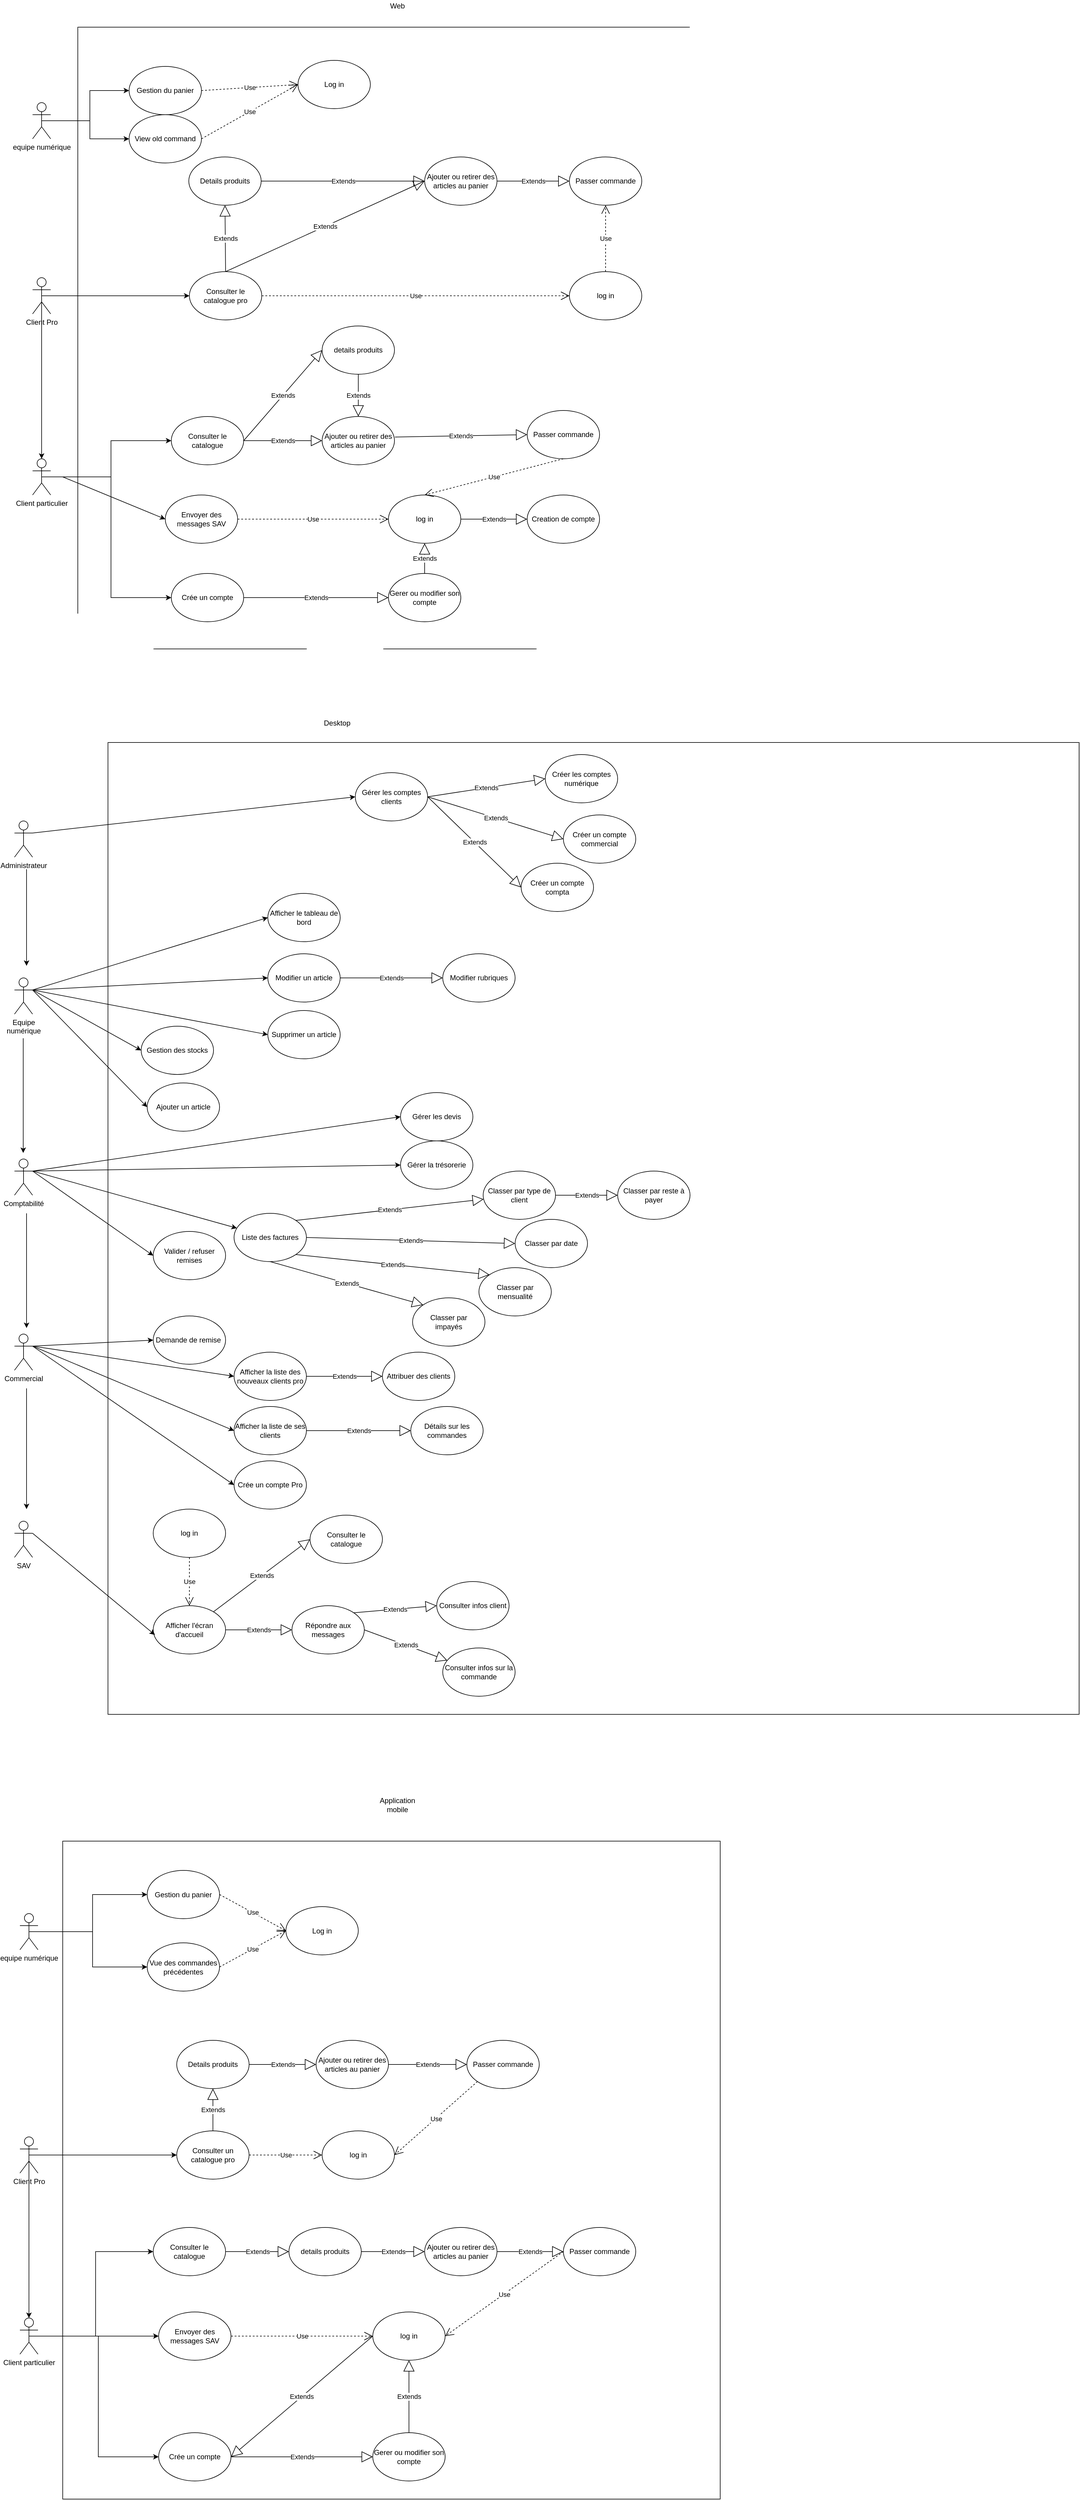 <mxfile version="14.6.13" type="device" pages="3"><diagram id="vIbPaeENSxZ1AU0hc0tw" name="cas utilisation"><mxGraphModel dx="1662" dy="762" grid="1" gridSize="10" guides="1" tooltips="1" connect="1" arrows="1" fold="1" page="1" pageScale="1" pageWidth="827" pageHeight="1169" math="0" shadow="0"><root><mxCell id="0"/><mxCell id="1" parent="0"/><mxCell id="_WJjknprnr4tP6I-FUNW-55" value="" style="whiteSpace=wrap;html=1;aspect=fixed;" parent="1" vertex="1"><mxGeometry x="205" y="1270" width="1610" height="1610" as="geometry"/></mxCell><mxCell id="_WJjknprnr4tP6I-FUNW-2" value="" style="whiteSpace=wrap;html=1;aspect=fixed;" parent="1" vertex="1"><mxGeometry x="155" y="85" width="1030" height="1030" as="geometry"/></mxCell><mxCell id="_WJjknprnr4tP6I-FUNW-58" style="edgeStyle=orthogonalEdgeStyle;rounded=0;orthogonalLoop=1;jettySize=auto;html=1;exitX=0.5;exitY=0.5;exitDx=0;exitDy=0;exitPerimeter=0;entryX=0;entryY=0.5;entryDx=0;entryDy=0;" parent="1" source="_WJjknprnr4tP6I-FUNW-3" target="_WJjknprnr4tP6I-FUNW-6" edge="1"><mxGeometry relative="1" as="geometry"/></mxCell><mxCell id="_WJjknprnr4tP6I-FUNW-59" style="edgeStyle=orthogonalEdgeStyle;rounded=0;orthogonalLoop=1;jettySize=auto;html=1;exitX=0.5;exitY=0.5;exitDx=0;exitDy=0;exitPerimeter=0;entryX=0;entryY=0.5;entryDx=0;entryDy=0;" parent="1" source="_WJjknprnr4tP6I-FUNW-3" target="_WJjknprnr4tP6I-FUNW-16" edge="1"><mxGeometry relative="1" as="geometry"/></mxCell><mxCell id="_WJjknprnr4tP6I-FUNW-3" value="equipe numérique" style="shape=umlActor;verticalLabelPosition=bottom;verticalAlign=top;html=1;outlineConnect=0;" parent="1" vertex="1"><mxGeometry x="80" y="210" width="30" height="60" as="geometry"/></mxCell><mxCell id="_WJjknprnr4tP6I-FUNW-46" style="edgeStyle=orthogonalEdgeStyle;rounded=0;orthogonalLoop=1;jettySize=auto;html=1;exitX=0.5;exitY=0.5;exitDx=0;exitDy=0;exitPerimeter=0;entryX=0;entryY=0.5;entryDx=0;entryDy=0;" parent="1" source="_WJjknprnr4tP6I-FUNW-4" target="_WJjknprnr4tP6I-FUNW-35" edge="1"><mxGeometry relative="1" as="geometry"/></mxCell><mxCell id="_WJjknprnr4tP6I-FUNW-53" style="edgeStyle=orthogonalEdgeStyle;rounded=0;orthogonalLoop=1;jettySize=auto;html=1;exitX=0.5;exitY=0.5;exitDx=0;exitDy=0;exitPerimeter=0;entryX=0;entryY=0.5;entryDx=0;entryDy=0;" parent="1" source="_WJjknprnr4tP6I-FUNW-4" target="_WJjknprnr4tP6I-FUNW-28" edge="1"><mxGeometry relative="1" as="geometry"/></mxCell><mxCell id="_WJjknprnr4tP6I-FUNW-4" value="Client particulier" style="shape=umlActor;verticalLabelPosition=bottom;verticalAlign=top;html=1;outlineConnect=0;" parent="1" vertex="1"><mxGeometry x="80" y="800" width="30" height="60" as="geometry"/></mxCell><mxCell id="_WJjknprnr4tP6I-FUNW-47" style="edgeStyle=orthogonalEdgeStyle;rounded=0;orthogonalLoop=1;jettySize=auto;html=1;exitX=0.5;exitY=0.5;exitDx=0;exitDy=0;exitPerimeter=0;entryX=0.5;entryY=0;entryDx=0;entryDy=0;entryPerimeter=0;" parent="1" source="_WJjknprnr4tP6I-FUNW-5" target="_WJjknprnr4tP6I-FUNW-4" edge="1"><mxGeometry relative="1" as="geometry"/></mxCell><mxCell id="_WJjknprnr4tP6I-FUNW-84" style="edgeStyle=orthogonalEdgeStyle;rounded=0;orthogonalLoop=1;jettySize=auto;html=1;exitX=0.5;exitY=0.5;exitDx=0;exitDy=0;exitPerimeter=0;" parent="1" source="_WJjknprnr4tP6I-FUNW-5" target="_WJjknprnr4tP6I-FUNW-19" edge="1"><mxGeometry relative="1" as="geometry"><Array as="points"><mxPoint x="260" y="530"/><mxPoint x="260" y="530"/></Array></mxGeometry></mxCell><mxCell id="_WJjknprnr4tP6I-FUNW-5" value="Client Pro" style="shape=umlActor;verticalLabelPosition=bottom;verticalAlign=top;html=1;outlineConnect=0;" parent="1" vertex="1"><mxGeometry x="80" y="500" width="30" height="60" as="geometry"/></mxCell><mxCell id="_WJjknprnr4tP6I-FUNW-6" value="Gestion du panier" style="ellipse;whiteSpace=wrap;html=1;" parent="1" vertex="1"><mxGeometry x="240" y="150" width="120" height="80" as="geometry"/></mxCell><mxCell id="_WJjknprnr4tP6I-FUNW-14" value="details produits" style="ellipse;whiteSpace=wrap;html=1;" parent="1" vertex="1"><mxGeometry x="560" y="580" width="120" height="80" as="geometry"/></mxCell><mxCell id="_WJjknprnr4tP6I-FUNW-15" value="Log in" style="ellipse;whiteSpace=wrap;html=1;" parent="1" vertex="1"><mxGeometry x="520" y="140" width="120" height="80" as="geometry"/></mxCell><mxCell id="_WJjknprnr4tP6I-FUNW-16" value="View old command" style="ellipse;whiteSpace=wrap;html=1;" parent="1" vertex="1"><mxGeometry x="240" y="230" width="120" height="80" as="geometry"/></mxCell><mxCell id="_WJjknprnr4tP6I-FUNW-19" value="Consulter le catalogue pro" style="ellipse;whiteSpace=wrap;html=1;" parent="1" vertex="1"><mxGeometry x="340" y="490" width="120" height="80" as="geometry"/></mxCell><mxCell id="_WJjknprnr4tP6I-FUNW-21" value="Afficher la liste de ses clients" style="ellipse;whiteSpace=wrap;html=1;" parent="1" vertex="1"><mxGeometry x="414" y="2370" width="120" height="80" as="geometry"/></mxCell><mxCell id="_WJjknprnr4tP6I-FUNW-22" value="Details produits" style="ellipse;whiteSpace=wrap;html=1;" parent="1" vertex="1"><mxGeometry x="339" y="300" width="120" height="80" as="geometry"/></mxCell><mxCell id="_WJjknprnr4tP6I-FUNW-25" value="Afficher le tableau de bord" style="ellipse;whiteSpace=wrap;html=1;" parent="1" vertex="1"><mxGeometry x="470" y="1520" width="120" height="80" as="geometry"/></mxCell><mxCell id="_WJjknprnr4tP6I-FUNW-26" value="log in" style="ellipse;whiteSpace=wrap;html=1;" parent="1" vertex="1"><mxGeometry x="970" y="490" width="120" height="80" as="geometry"/></mxCell><mxCell id="_WJjknprnr4tP6I-FUNW-28" value="Consulter le catalogue" style="ellipse;whiteSpace=wrap;html=1;" parent="1" vertex="1"><mxGeometry x="310" y="730" width="120" height="80" as="geometry"/></mxCell><mxCell id="_WJjknprnr4tP6I-FUNW-35" value="Crée un compte" style="ellipse;whiteSpace=wrap;html=1;" parent="1" vertex="1"><mxGeometry x="310" y="990" width="120" height="80" as="geometry"/></mxCell><mxCell id="_WJjknprnr4tP6I-FUNW-37" value="Attribuer des clients" style="ellipse;whiteSpace=wrap;html=1;" parent="1" vertex="1"><mxGeometry x="660" y="2280" width="120" height="80" as="geometry"/></mxCell><mxCell id="_WJjknprnr4tP6I-FUNW-39" value="Gerer ou modifier son compte" style="ellipse;whiteSpace=wrap;html=1;" parent="1" vertex="1"><mxGeometry x="670" y="990" width="120" height="80" as="geometry"/></mxCell><mxCell id="_WJjknprnr4tP6I-FUNW-40" value="log in" style="ellipse;whiteSpace=wrap;html=1;" parent="1" vertex="1"><mxGeometry x="670" y="860" width="120" height="80" as="geometry"/></mxCell><mxCell id="_WJjknprnr4tP6I-FUNW-50" value="Extends" style="endArrow=block;endSize=16;endFill=0;html=1;exitX=1;exitY=0.5;exitDx=0;exitDy=0;entryX=0;entryY=0.5;entryDx=0;entryDy=0;" parent="1" source="_WJjknprnr4tP6I-FUNW-35" target="_WJjknprnr4tP6I-FUNW-39" edge="1"><mxGeometry width="160" relative="1" as="geometry"><mxPoint x="470" y="800" as="sourcePoint"/><mxPoint x="630" y="800" as="targetPoint"/></mxGeometry></mxCell><mxCell id="_WJjknprnr4tP6I-FUNW-51" value="Extends" style="endArrow=block;endSize=16;endFill=0;html=1;exitX=0.5;exitY=0;exitDx=0;exitDy=0;entryX=0.5;entryY=1;entryDx=0;entryDy=0;" parent="1" source="_WJjknprnr4tP6I-FUNW-39" target="_WJjknprnr4tP6I-FUNW-40" edge="1"><mxGeometry width="160" relative="1" as="geometry"><mxPoint x="470" y="800" as="sourcePoint"/><mxPoint x="630" y="800" as="targetPoint"/></mxGeometry></mxCell><mxCell id="_WJjknprnr4tP6I-FUNW-54" value="Equipe &lt;br&gt;numérique&lt;br&gt;" style="shape=umlActor;verticalLabelPosition=bottom;verticalAlign=top;html=1;" parent="1" vertex="1"><mxGeometry x="50" y="1660" width="30" height="60" as="geometry"/></mxCell><mxCell id="_WJjknprnr4tP6I-FUNW-56" value="Desktop" style="text;html=1;strokeColor=none;fillColor=none;align=center;verticalAlign=middle;whiteSpace=wrap;rounded=0;" parent="1" vertex="1"><mxGeometry x="240" y="1213" width="690" height="50" as="geometry"/></mxCell><mxCell id="_WJjknprnr4tP6I-FUNW-57" value="Commercial" style="shape=umlActor;verticalLabelPosition=bottom;verticalAlign=top;html=1;outlineConnect=0;" parent="1" vertex="1"><mxGeometry x="50" y="2250" width="30" height="60" as="geometry"/></mxCell><mxCell id="_WJjknprnr4tP6I-FUNW-60" value="Use" style="endArrow=open;endSize=12;dashed=1;html=1;exitX=1;exitY=0.5;exitDx=0;exitDy=0;entryX=0;entryY=0.5;entryDx=0;entryDy=0;" parent="1" source="_WJjknprnr4tP6I-FUNW-6" target="_WJjknprnr4tP6I-FUNW-15" edge="1"><mxGeometry width="160" relative="1" as="geometry"><mxPoint x="450" y="350" as="sourcePoint"/><mxPoint x="610" y="350" as="targetPoint"/></mxGeometry></mxCell><mxCell id="_WJjknprnr4tP6I-FUNW-61" value="Use" style="endArrow=open;endSize=12;dashed=1;html=1;exitX=1;exitY=0.5;exitDx=0;exitDy=0;entryX=0;entryY=0.5;entryDx=0;entryDy=0;" parent="1" source="_WJjknprnr4tP6I-FUNW-16" target="_WJjknprnr4tP6I-FUNW-15" edge="1"><mxGeometry width="160" relative="1" as="geometry"><mxPoint x="370.0" y="190" as="sourcePoint"/><mxPoint x="480" y="250" as="targetPoint"/><Array as="points"/></mxGeometry></mxCell><mxCell id="_WJjknprnr4tP6I-FUNW-62" value="Web" style="text;html=1;strokeColor=none;fillColor=none;align=center;verticalAlign=middle;whiteSpace=wrap;rounded=0;" parent="1" vertex="1"><mxGeometry x="320" y="40" width="730" height="20" as="geometry"/></mxCell><mxCell id="_WJjknprnr4tP6I-FUNW-66" value="Application mobile" style="text;html=1;strokeColor=none;fillColor=none;align=center;verticalAlign=middle;whiteSpace=wrap;rounded=0;" parent="1" vertex="1"><mxGeometry x="665" y="3020" width="40" height="20" as="geometry"/></mxCell><mxCell id="_WJjknprnr4tP6I-FUNW-75" value="View catalogue" style="ellipse;whiteSpace=wrap;html=1;" parent="1" vertex="1"><mxGeometry x="280" y="3423" width="120" height="80" as="geometry"/></mxCell><mxCell id="_WJjknprnr4tP6I-FUNW-76" value="filtrer" style="ellipse;whiteSpace=wrap;html=1;" parent="1" vertex="1"><mxGeometry x="590" y="3423" width="120" height="80" as="geometry"/></mxCell><mxCell id="_WJjknprnr4tP6I-FUNW-77" value="Details produits" style="ellipse;whiteSpace=wrap;html=1;" parent="1" vertex="1"><mxGeometry x="391" y="3148.5" width="120" height="80" as="geometry"/></mxCell><mxCell id="_WJjknprnr4tP6I-FUNW-80" value="Extends" style="endArrow=block;endSize=16;endFill=0;html=1;entryX=0;entryY=0.5;entryDx=0;entryDy=0;exitX=1;exitY=0.5;exitDx=0;exitDy=0;" parent="1" source="_WJjknprnr4tP6I-FUNW-75" target="_WJjknprnr4tP6I-FUNW-76" edge="1"><mxGeometry width="160" relative="1" as="geometry"><mxPoint x="410" y="3463" as="sourcePoint"/><mxPoint x="570" y="3463" as="targetPoint"/></mxGeometry></mxCell><mxCell id="_WJjknprnr4tP6I-FUNW-82" value="Extends" style="endArrow=block;endSize=16;endFill=0;html=1;exitX=1;exitY=0.5;exitDx=0;exitDy=0;entryX=0;entryY=0.5;entryDx=0;entryDy=0;" parent="1" source="_WJjknprnr4tP6I-FUNW-28" target="_WJjknprnr4tP6I-FUNW-14" edge="1"><mxGeometry width="160" relative="1" as="geometry"><mxPoint x="520" y="650" as="sourcePoint"/><mxPoint x="680" y="650" as="targetPoint"/></mxGeometry></mxCell><mxCell id="_WJjknprnr4tP6I-FUNW-85" value="Use" style="endArrow=open;endSize=12;dashed=1;html=1;exitX=1;exitY=0.5;exitDx=0;exitDy=0;entryX=0;entryY=0.5;entryDx=0;entryDy=0;" parent="1" source="_WJjknprnr4tP6I-FUNW-19" target="_WJjknprnr4tP6I-FUNW-26" edge="1"><mxGeometry width="160" relative="1" as="geometry"><mxPoint x="430.0" y="520" as="sourcePoint"/><mxPoint x="550.0" y="460" as="targetPoint"/><Array as="points"><mxPoint x="510" y="530"/></Array></mxGeometry></mxCell><mxCell id="_WJjknprnr4tP6I-FUNW-86" value="Extends" style="endArrow=block;endSize=16;endFill=0;html=1;exitX=0.5;exitY=0;exitDx=0;exitDy=0;entryX=0.5;entryY=1;entryDx=0;entryDy=0;" parent="1" source="_WJjknprnr4tP6I-FUNW-19" target="_WJjknprnr4tP6I-FUNW-22" edge="1"><mxGeometry width="160" relative="1" as="geometry"><mxPoint x="480" y="600" as="sourcePoint"/><mxPoint x="640" y="600" as="targetPoint"/></mxGeometry></mxCell><mxCell id="bw_EP1xAQmrHDkZzsWwj-7" value="Extends" style="endArrow=block;endSize=16;endFill=0;html=1;exitX=1;exitY=0.5;exitDx=0;exitDy=0;" parent="1" source="_WJjknprnr4tP6I-FUNW-21" target="bw_EP1xAQmrHDkZzsWwj-8" edge="1"><mxGeometry width="160" relative="1" as="geometry"><mxPoint x="810" y="2240" as="sourcePoint"/><mxPoint x="910" y="2239.41" as="targetPoint"/></mxGeometry></mxCell><mxCell id="bw_EP1xAQmrHDkZzsWwj-8" value="Détails sur les commandes" style="ellipse;whiteSpace=wrap;html=1;" parent="1" vertex="1"><mxGeometry x="707" y="2370" width="120" height="80" as="geometry"/></mxCell><mxCell id="bw_EP1xAQmrHDkZzsWwj-11" value="Modifier un article" style="ellipse;whiteSpace=wrap;html=1;" parent="1" vertex="1"><mxGeometry x="470" y="1620" width="120" height="80" as="geometry"/></mxCell><mxCell id="bw_EP1xAQmrHDkZzsWwj-12" value="Supprimer un article" style="ellipse;whiteSpace=wrap;html=1;" parent="1" vertex="1"><mxGeometry x="470" y="1714" width="120" height="80" as="geometry"/></mxCell><mxCell id="bw_EP1xAQmrHDkZzsWwj-13" value="Ajouter un article" style="ellipse;whiteSpace=wrap;html=1;" parent="1" vertex="1"><mxGeometry x="270" y="1834" width="120" height="80" as="geometry"/></mxCell><mxCell id="bw_EP1xAQmrHDkZzsWwj-32" style="edgeStyle=orthogonalEdgeStyle;rounded=0;orthogonalLoop=1;jettySize=auto;html=1;exitX=0.5;exitY=1;exitDx=0;exitDy=0;" parent="1" source="bw_EP1xAQmrHDkZzsWwj-12" target="bw_EP1xAQmrHDkZzsWwj-12" edge="1"><mxGeometry relative="1" as="geometry"/></mxCell><mxCell id="bw_EP1xAQmrHDkZzsWwj-33" value="Afficher la liste des nouveaux clients pro" style="ellipse;whiteSpace=wrap;html=1;" parent="1" vertex="1"><mxGeometry x="414" y="2280" width="120" height="80" as="geometry"/></mxCell><mxCell id="bw_EP1xAQmrHDkZzsWwj-35" value="Extends" style="endArrow=block;endSize=16;endFill=0;html=1;entryX=0;entryY=0.5;entryDx=0;entryDy=0;exitX=1;exitY=0.5;exitDx=0;exitDy=0;" parent="1" source="bw_EP1xAQmrHDkZzsWwj-33" target="_WJjknprnr4tP6I-FUNW-37" edge="1"><mxGeometry width="160" relative="1" as="geometry"><mxPoint x="848" y="1990" as="sourcePoint"/><mxPoint x="669.996" y="2092.216" as="targetPoint"/></mxGeometry></mxCell><mxCell id="bw_EP1xAQmrHDkZzsWwj-36" value="Créer un compte commercial" style="ellipse;whiteSpace=wrap;html=1;" parent="1" vertex="1"><mxGeometry x="960" y="1390" width="120" height="80" as="geometry"/></mxCell><mxCell id="bw_EP1xAQmrHDkZzsWwj-38" value="Gérer les comptes clients" style="ellipse;whiteSpace=wrap;html=1;" parent="1" vertex="1"><mxGeometry x="615" y="1320" width="120" height="80" as="geometry"/></mxCell><mxCell id="bw_EP1xAQmrHDkZzsWwj-42" value="Extends" style="endArrow=block;endSize=16;endFill=0;html=1;entryX=0;entryY=0.5;entryDx=0;entryDy=0;exitX=1;exitY=0.5;exitDx=0;exitDy=0;" parent="1" source="bw_EP1xAQmrHDkZzsWwj-38" target="bw_EP1xAQmrHDkZzsWwj-44" edge="1"><mxGeometry width="160" relative="1" as="geometry"><mxPoint x="570" y="1220" as="sourcePoint"/><mxPoint x="420" y="1220" as="targetPoint"/></mxGeometry></mxCell><mxCell id="bw_EP1xAQmrHDkZzsWwj-44" value="Créer les comptes numérique" style="ellipse;whiteSpace=wrap;html=1;" parent="1" vertex="1"><mxGeometry x="930" y="1290" width="120" height="80" as="geometry"/></mxCell><mxCell id="bw_EP1xAQmrHDkZzsWwj-46" value="Extends" style="endArrow=block;endSize=16;endFill=0;html=1;exitX=1;exitY=0.5;exitDx=0;exitDy=0;entryX=0;entryY=0.5;entryDx=0;entryDy=0;" parent="1" source="bw_EP1xAQmrHDkZzsWwj-38" target="bw_EP1xAQmrHDkZzsWwj-36" edge="1"><mxGeometry width="160" relative="1" as="geometry"><mxPoint x="579.96" y="1250" as="sourcePoint"/><mxPoint x="480" y="1298" as="targetPoint"/></mxGeometry></mxCell><mxCell id="sxqIxiEaWk7qJsh9OTaD-1" value="Envoyer des messages SAV" style="ellipse;whiteSpace=wrap;html=1;" parent="1" vertex="1"><mxGeometry x="300" y="860" width="120" height="80" as="geometry"/></mxCell><mxCell id="sxqIxiEaWk7qJsh9OTaD-2" value="" style="endArrow=classic;html=1;entryX=0;entryY=0.5;entryDx=0;entryDy=0;" parent="1" target="sxqIxiEaWk7qJsh9OTaD-1" edge="1"><mxGeometry width="50" height="50" relative="1" as="geometry"><mxPoint x="130" y="830" as="sourcePoint"/><mxPoint x="630" y="620" as="targetPoint"/></mxGeometry></mxCell><mxCell id="sxqIxiEaWk7qJsh9OTaD-4" value="Use" style="endArrow=open;endSize=12;dashed=1;html=1;exitX=1;exitY=0.5;exitDx=0;exitDy=0;entryX=0;entryY=0.5;entryDx=0;entryDy=0;" parent="1" source="sxqIxiEaWk7qJsh9OTaD-1" target="_WJjknprnr4tP6I-FUNW-40" edge="1"><mxGeometry width="160" relative="1" as="geometry"><mxPoint x="440.0" y="950" as="sourcePoint"/><mxPoint x="590" y="780" as="targetPoint"/></mxGeometry></mxCell><mxCell id="sxqIxiEaWk7qJsh9OTaD-6" value="SAV" style="shape=umlActor;verticalLabelPosition=bottom;verticalAlign=top;html=1;outlineConnect=0;" parent="1" vertex="1"><mxGeometry x="50" y="2560" width="30" height="60" as="geometry"/></mxCell><mxCell id="sxqIxiEaWk7qJsh9OTaD-7" value="Répondre aux messages" style="ellipse;whiteSpace=wrap;html=1;" parent="1" vertex="1"><mxGeometry x="510" y="2700" width="120" height="80" as="geometry"/></mxCell><mxCell id="sxqIxiEaWk7qJsh9OTaD-11" value="log in" style="ellipse;whiteSpace=wrap;html=1;" parent="1" vertex="1"><mxGeometry x="280" y="2540" width="120" height="80" as="geometry"/></mxCell><mxCell id="sxqIxiEaWk7qJsh9OTaD-12" value="Afficher l'écran d'accueil" style="ellipse;whiteSpace=wrap;html=1;" parent="1" vertex="1"><mxGeometry x="280" y="2700" width="120" height="80" as="geometry"/></mxCell><mxCell id="sxqIxiEaWk7qJsh9OTaD-13" value="Consulter le catalo&lt;span style=&quot;color: rgba(0 , 0 , 0 , 0) ; font-family: monospace ; font-size: 0px&quot;&gt;%3CmxGraphModel%3E%3Croot%3E%3CmxCell%20id%3D%220%22%2F%3E%3CmxCell%20id%3D%221%22%20parent%3D%220%22%2F%3E%3CmxCell%20id%3D%222%22%20style%3D%22edgeStyle%3DorthogonalEdgeStyle%3Brounded%3D0%3BorthogonalLoop%3D1%3BjettySize%3Dauto%3Bhtml%3D1%3BexitX%3D0.5%3BexitY%3D0.5%3BexitDx%3D0%3BexitDy%3D0%3BexitPerimeter%3D0%3BentryX%3D0%3BentryY%3D0.5%3BentryDx%3D0%3BentryDy%3D0%3B%22%20edge%3D%221%22%20parent%3D%221%22%3E%3CmxGeometry%20relative%3D%221%22%20as%3D%22geometry%22%3E%3CmxPoint%20x%3D%2295%22%20y%3D%22830%22%20as%3D%22sourcePoint%22%2F%3E%3CmxPoint%20x%3D%22310%22%20y%3D%22650%22%20as%3D%22targetPoint%22%2F%3E%3C%2FmxGeometry%3E%3C%2FmxCell%3E%3C%2Froot%3E%3C%2FmxGraphModel%3E&amp;nbsp;&lt;/span&gt;gue" style="ellipse;whiteSpace=wrap;html=1;" parent="1" vertex="1"><mxGeometry x="540" y="2550" width="120" height="80" as="geometry"/></mxCell><mxCell id="sxqIxiEaWk7qJsh9OTaD-15" value="Use" style="endArrow=open;endSize=12;dashed=1;html=1;entryX=0.5;entryY=0;entryDx=0;entryDy=0;" parent="1" source="sxqIxiEaWk7qJsh9OTaD-11" target="sxqIxiEaWk7qJsh9OTaD-12" edge="1"><mxGeometry width="160" relative="1" as="geometry"><mxPoint x="319" y="2690" as="sourcePoint"/><mxPoint x="319.41" y="2800" as="targetPoint"/></mxGeometry></mxCell><mxCell id="sxqIxiEaWk7qJsh9OTaD-16" value="Extends" style="endArrow=block;endSize=16;endFill=0;html=1;entryX=0;entryY=0.5;entryDx=0;entryDy=0;" parent="1" source="sxqIxiEaWk7qJsh9OTaD-12" target="sxqIxiEaWk7qJsh9OTaD-13" edge="1"><mxGeometry width="160" relative="1" as="geometry"><mxPoint x="319" y="2520" as="sourcePoint"/><mxPoint x="319.41" y="2600" as="targetPoint"/></mxGeometry></mxCell><mxCell id="sxqIxiEaWk7qJsh9OTaD-22" value="Consulter infos client" style="ellipse;whiteSpace=wrap;html=1;" parent="1" vertex="1"><mxGeometry x="750" y="2660" width="120" height="80" as="geometry"/></mxCell><mxCell id="sxqIxiEaWk7qJsh9OTaD-24" value="Extends" style="endArrow=block;endSize=16;endFill=0;html=1;entryX=0;entryY=0.5;entryDx=0;entryDy=0;exitX=1;exitY=0;exitDx=0;exitDy=0;" parent="1" source="sxqIxiEaWk7qJsh9OTaD-7" target="sxqIxiEaWk7qJsh9OTaD-22" edge="1"><mxGeometry width="160" relative="1" as="geometry"><mxPoint x="760" y="2280" as="sourcePoint"/><mxPoint x="920" y="2280" as="targetPoint"/></mxGeometry></mxCell><mxCell id="sxqIxiEaWk7qJsh9OTaD-26" value="Consulter infos sur la commande" style="ellipse;whiteSpace=wrap;html=1;" parent="1" vertex="1"><mxGeometry x="760" y="2770" width="120" height="80" as="geometry"/></mxCell><mxCell id="sxqIxiEaWk7qJsh9OTaD-27" value="Extends" style="endArrow=block;endSize=16;endFill=0;html=1;exitX=1;exitY=0.5;exitDx=0;exitDy=0;" parent="1" source="sxqIxiEaWk7qJsh9OTaD-7" target="sxqIxiEaWk7qJsh9OTaD-26" edge="1"><mxGeometry width="160" relative="1" as="geometry"><mxPoint x="710" y="2630" as="sourcePoint"/><mxPoint x="542.426" y="2751.716" as="targetPoint"/></mxGeometry></mxCell><mxCell id="sxqIxiEaWk7qJsh9OTaD-28" value="" style="endArrow=classic;html=1;exitX=1;exitY=0.333;exitDx=0;exitDy=0;exitPerimeter=0;entryX=0.024;entryY=0.604;entryDx=0;entryDy=0;entryPerimeter=0;" parent="1" source="sxqIxiEaWk7qJsh9OTaD-6" target="sxqIxiEaWk7qJsh9OTaD-12" edge="1"><mxGeometry width="50" height="50" relative="1" as="geometry"><mxPoint x="120" y="2680" as="sourcePoint"/><mxPoint x="470.0" y="2710" as="targetPoint"/></mxGeometry></mxCell><mxCell id="sxqIxiEaWk7qJsh9OTaD-29" value="" style="endArrow=classic;html=1;exitX=1;exitY=0.333;exitDx=0;exitDy=0;exitPerimeter=0;entryX=0;entryY=0.5;entryDx=0;entryDy=0;" parent="1" source="_WJjknprnr4tP6I-FUNW-57" target="bw_EP1xAQmrHDkZzsWwj-33" edge="1"><mxGeometry width="50" height="50" relative="1" as="geometry"><mxPoint x="520" y="2340" as="sourcePoint"/><mxPoint x="570" y="2290" as="targetPoint"/></mxGeometry></mxCell><mxCell id="sxqIxiEaWk7qJsh9OTaD-30" value="" style="endArrow=classic;html=1;entryX=0;entryY=0.5;entryDx=0;entryDy=0;" parent="1" target="_WJjknprnr4tP6I-FUNW-21" edge="1"><mxGeometry width="50" height="50" relative="1" as="geometry"><mxPoint x="80" y="2270" as="sourcePoint"/><mxPoint x="430.0" y="2130" as="targetPoint"/></mxGeometry></mxCell><mxCell id="sxqIxiEaWk7qJsh9OTaD-31" value="" style="endArrow=classic;html=1;exitX=1;exitY=0.333;exitDx=0;exitDy=0;exitPerimeter=0;entryX=0;entryY=0.5;entryDx=0;entryDy=0;" parent="1" source="sxqIxiEaWk7qJsh9OTaD-39" target="bw_EP1xAQmrHDkZzsWwj-38" edge="1"><mxGeometry width="50" height="50" relative="1" as="geometry"><mxPoint x="550" y="1879" as="sourcePoint"/><mxPoint x="600" y="1829" as="targetPoint"/></mxGeometry></mxCell><mxCell id="sxqIxiEaWk7qJsh9OTaD-32" value="" style="endArrow=classic;html=1;exitX=1;exitY=0.333;exitDx=0;exitDy=0;exitPerimeter=0;entryX=0;entryY=0.5;entryDx=0;entryDy=0;" parent="1" source="_WJjknprnr4tP6I-FUNW-54" target="bw_EP1xAQmrHDkZzsWwj-13" edge="1"><mxGeometry width="50" height="50" relative="1" as="geometry"><mxPoint x="70" y="1730" as="sourcePoint"/><mxPoint x="330.0" y="1999" as="targetPoint"/></mxGeometry></mxCell><mxCell id="sxqIxiEaWk7qJsh9OTaD-33" value="" style="endArrow=classic;html=1;exitX=1;exitY=0.333;exitDx=0;exitDy=0;exitPerimeter=0;entryX=0;entryY=0.5;entryDx=0;entryDy=0;" parent="1" source="_WJjknprnr4tP6I-FUNW-54" target="bw_EP1xAQmrHDkZzsWwj-12" edge="1"><mxGeometry width="50" height="50" relative="1" as="geometry"><mxPoint x="80" y="1740" as="sourcePoint"/><mxPoint x="330.0" y="1889" as="targetPoint"/></mxGeometry></mxCell><mxCell id="sxqIxiEaWk7qJsh9OTaD-34" value="" style="endArrow=classic;html=1;exitX=1;exitY=0.333;exitDx=0;exitDy=0;exitPerimeter=0;entryX=0;entryY=0.5;entryDx=0;entryDy=0;" parent="1" source="_WJjknprnr4tP6I-FUNW-54" target="bw_EP1xAQmrHDkZzsWwj-11" edge="1"><mxGeometry width="50" height="50" relative="1" as="geometry"><mxPoint x="70" y="1730" as="sourcePoint"/><mxPoint x="330.0" y="1789" as="targetPoint"/></mxGeometry></mxCell><mxCell id="sxqIxiEaWk7qJsh9OTaD-35" value="" style="endArrow=classic;html=1;entryX=0;entryY=0.5;entryDx=0;entryDy=0;exitX=1;exitY=0.333;exitDx=0;exitDy=0;exitPerimeter=0;" parent="1" source="_WJjknprnr4tP6I-FUNW-54" target="_WJjknprnr4tP6I-FUNW-25" edge="1"><mxGeometry width="50" height="50" relative="1" as="geometry"><mxPoint x="60" y="1719" as="sourcePoint"/><mxPoint x="330.0" y="1687" as="targetPoint"/></mxGeometry></mxCell><mxCell id="sxqIxiEaWk7qJsh9OTaD-39" value="Administrateur&lt;br&gt;" style="shape=umlActor;verticalLabelPosition=bottom;verticalAlign=top;html=1;" parent="1" vertex="1"><mxGeometry x="50" y="1400" width="30" height="60" as="geometry"/></mxCell><mxCell id="sxqIxiEaWk7qJsh9OTaD-42" value="Comptabilité" style="shape=umlActor;verticalLabelPosition=bottom;verticalAlign=top;html=1;outlineConnect=0;" parent="1" vertex="1"><mxGeometry x="50" y="1960" width="30" height="60" as="geometry"/></mxCell><mxCell id="sxqIxiEaWk7qJsh9OTaD-43" value="Liste des factures" style="ellipse;whiteSpace=wrap;html=1;" parent="1" vertex="1"><mxGeometry x="414" y="2050" width="120" height="80" as="geometry"/></mxCell><mxCell id="sxqIxiEaWk7qJsh9OTaD-44" value="" style="endArrow=classic;html=1;exitX=1;exitY=0.333;exitDx=0;exitDy=0;exitPerimeter=0;" parent="1" source="sxqIxiEaWk7qJsh9OTaD-42" target="sxqIxiEaWk7qJsh9OTaD-43" edge="1"><mxGeometry width="50" height="50" relative="1" as="geometry"><mxPoint x="600" y="1940" as="sourcePoint"/><mxPoint x="650" y="1890" as="targetPoint"/></mxGeometry></mxCell><mxCell id="sxqIxiEaWk7qJsh9OTaD-46" value="Extends" style="endArrow=block;endSize=16;endFill=0;html=1;entryX=0;entryY=0.5;entryDx=0;entryDy=0;" parent="1" source="sxqIxiEaWk7qJsh9OTaD-12" target="sxqIxiEaWk7qJsh9OTaD-7" edge="1"><mxGeometry width="160" relative="1" as="geometry"><mxPoint x="860" y="2580" as="sourcePoint"/><mxPoint x="652.426" y="2651.716" as="targetPoint"/></mxGeometry></mxCell><mxCell id="sxqIxiEaWk7qJsh9OTaD-47" value="" style="endArrow=classic;html=1;" parent="1" edge="1"><mxGeometry width="50" height="50" relative="1" as="geometry"><mxPoint x="70" y="2340" as="sourcePoint"/><mxPoint x="70" y="2540" as="targetPoint"/></mxGeometry></mxCell><mxCell id="sxqIxiEaWk7qJsh9OTaD-48" value="" style="endArrow=classic;html=1;" parent="1" edge="1"><mxGeometry width="50" height="50" relative="1" as="geometry"><mxPoint x="70" y="2050" as="sourcePoint"/><mxPoint x="70" y="2240" as="targetPoint"/></mxGeometry></mxCell><mxCell id="sxqIxiEaWk7qJsh9OTaD-49" value="" style="endArrow=classic;html=1;" parent="1" edge="1"><mxGeometry width="50" height="50" relative="1" as="geometry"><mxPoint x="64.5" y="1760" as="sourcePoint"/><mxPoint x="64.5" y="1950" as="targetPoint"/></mxGeometry></mxCell><mxCell id="sxqIxiEaWk7qJsh9OTaD-50" value="" style="endArrow=classic;html=1;" parent="1" edge="1"><mxGeometry width="50" height="50" relative="1" as="geometry"><mxPoint x="70" y="1480" as="sourcePoint"/><mxPoint x="70" y="1640" as="targetPoint"/></mxGeometry></mxCell><mxCell id="sxqIxiEaWk7qJsh9OTaD-51" value="Demande de remise&amp;nbsp;" style="ellipse;whiteSpace=wrap;html=1;" parent="1" vertex="1"><mxGeometry x="280" y="2220" width="120" height="80" as="geometry"/></mxCell><mxCell id="sxqIxiEaWk7qJsh9OTaD-52" value="" style="endArrow=classic;html=1;entryX=0;entryY=0.5;entryDx=0;entryDy=0;exitX=1;exitY=0.333;exitDx=0;exitDy=0;exitPerimeter=0;" parent="1" source="_WJjknprnr4tP6I-FUNW-57" target="sxqIxiEaWk7qJsh9OTaD-51" edge="1"><mxGeometry width="50" height="50" relative="1" as="geometry"><mxPoint x="80" y="2210" as="sourcePoint"/><mxPoint x="430" y="2190" as="targetPoint"/></mxGeometry></mxCell><mxCell id="sxqIxiEaWk7qJsh9OTaD-53" value="Valider / refuser remises" style="ellipse;whiteSpace=wrap;html=1;" parent="1" vertex="1"><mxGeometry x="280" y="2080" width="120" height="80" as="geometry"/></mxCell><mxCell id="sxqIxiEaWk7qJsh9OTaD-54" value="" style="endArrow=classic;html=1;entryX=0;entryY=0.5;entryDx=0;entryDy=0;exitX=1;exitY=0.333;exitDx=0;exitDy=0;exitPerimeter=0;" parent="1" source="sxqIxiEaWk7qJsh9OTaD-42" target="sxqIxiEaWk7qJsh9OTaD-53" edge="1"><mxGeometry width="50" height="50" relative="1" as="geometry"><mxPoint x="80" y="1920" as="sourcePoint"/><mxPoint x="351.583" y="1889.128" as="targetPoint"/></mxGeometry></mxCell><mxCell id="sxqIxiEaWk7qJsh9OTaD-55" value="Classer par type de client" style="ellipse;whiteSpace=wrap;html=1;" parent="1" vertex="1"><mxGeometry x="827" y="1980" width="120" height="80" as="geometry"/></mxCell><mxCell id="sxqIxiEaWk7qJsh9OTaD-56" value="Extends" style="endArrow=block;endSize=16;endFill=0;html=1;exitX=1;exitY=0;exitDx=0;exitDy=0;" parent="1" source="sxqIxiEaWk7qJsh9OTaD-43" target="sxqIxiEaWk7qJsh9OTaD-55" edge="1"><mxGeometry width="160" relative="1" as="geometry"><mxPoint x="837" y="2200" as="sourcePoint"/><mxPoint x="549.944" y="2208.273" as="targetPoint"/></mxGeometry></mxCell><mxCell id="sxqIxiEaWk7qJsh9OTaD-57" value="Classer par reste à payer" style="ellipse;whiteSpace=wrap;html=1;" parent="1" vertex="1"><mxGeometry x="1050" y="1980" width="120" height="80" as="geometry"/></mxCell><mxCell id="sxqIxiEaWk7qJsh9OTaD-58" value="Extends" style="endArrow=block;endSize=16;endFill=0;html=1;entryX=0;entryY=0.5;entryDx=0;entryDy=0;exitX=1;exitY=0.5;exitDx=0;exitDy=0;" parent="1" source="sxqIxiEaWk7qJsh9OTaD-55" target="sxqIxiEaWk7qJsh9OTaD-57" edge="1"><mxGeometry width="160" relative="1" as="geometry"><mxPoint x="950" y="2180" as="sourcePoint"/><mxPoint x="850" y="1990" as="targetPoint"/></mxGeometry></mxCell><mxCell id="sxqIxiEaWk7qJsh9OTaD-59" value="Classer par date" style="ellipse;whiteSpace=wrap;html=1;" parent="1" vertex="1"><mxGeometry x="880" y="2060" width="120" height="80" as="geometry"/></mxCell><mxCell id="sxqIxiEaWk7qJsh9OTaD-60" value="Classer par mensualité" style="ellipse;whiteSpace=wrap;html=1;" parent="1" vertex="1"><mxGeometry x="820" y="2140" width="120" height="80" as="geometry"/></mxCell><mxCell id="sxqIxiEaWk7qJsh9OTaD-61" value="Extends" style="endArrow=block;endSize=16;endFill=0;html=1;entryX=0;entryY=0.5;entryDx=0;entryDy=0;exitX=1;exitY=0.5;exitDx=0;exitDy=0;" parent="1" source="sxqIxiEaWk7qJsh9OTaD-43" target="sxqIxiEaWk7qJsh9OTaD-59" edge="1"><mxGeometry width="160" relative="1" as="geometry"><mxPoint x="740" y="1930" as="sourcePoint"/><mxPoint x="582.426" y="1941.716" as="targetPoint"/></mxGeometry></mxCell><mxCell id="sxqIxiEaWk7qJsh9OTaD-62" value="Extends" style="endArrow=block;endSize=16;endFill=0;html=1;entryX=0;entryY=0;entryDx=0;entryDy=0;exitX=1;exitY=1;exitDx=0;exitDy=0;" parent="1" source="sxqIxiEaWk7qJsh9OTaD-43" target="sxqIxiEaWk7qJsh9OTaD-60" edge="1"><mxGeometry width="160" relative="1" as="geometry"><mxPoint x="740" y="2010" as="sourcePoint"/><mxPoint x="597.47" y="1981.494" as="targetPoint"/></mxGeometry></mxCell><mxCell id="sxqIxiEaWk7qJsh9OTaD-64" value="Classer par&lt;br&gt;impayés" style="ellipse;whiteSpace=wrap;html=1;" parent="1" vertex="1"><mxGeometry x="710" y="2190" width="120" height="80" as="geometry"/></mxCell><mxCell id="sxqIxiEaWk7qJsh9OTaD-65" value="Extends" style="endArrow=block;endSize=16;endFill=0;html=1;entryX=0;entryY=0;entryDx=0;entryDy=0;exitX=0.5;exitY=1;exitDx=0;exitDy=0;" parent="1" source="sxqIxiEaWk7qJsh9OTaD-43" target="sxqIxiEaWk7qJsh9OTaD-64" edge="1"><mxGeometry width="160" relative="1" as="geometry"><mxPoint x="740.0" y="2100" as="sourcePoint"/><mxPoint x="592.426" y="1988.284" as="targetPoint"/></mxGeometry></mxCell><mxCell id="sxqIxiEaWk7qJsh9OTaD-66" value="Gérer la trésorerie" style="ellipse;whiteSpace=wrap;html=1;" parent="1" vertex="1"><mxGeometry x="690" y="1930" width="120" height="80" as="geometry"/></mxCell><mxCell id="sxqIxiEaWk7qJsh9OTaD-67" value="" style="endArrow=classic;html=1;exitX=1;exitY=0.333;exitDx=0;exitDy=0;exitPerimeter=0;entryX=0;entryY=0.5;entryDx=0;entryDy=0;" parent="1" source="sxqIxiEaWk7qJsh9OTaD-42" target="sxqIxiEaWk7qJsh9OTaD-66" edge="1"><mxGeometry width="50" height="50" relative="1" as="geometry"><mxPoint x="90" y="1930" as="sourcePoint"/><mxPoint x="480.033" y="1938.667" as="targetPoint"/></mxGeometry></mxCell><mxCell id="sxqIxiEaWk7qJsh9OTaD-68" value="Gérer les devis" style="ellipse;whiteSpace=wrap;html=1;" parent="1" vertex="1"><mxGeometry x="690" y="1850" width="120" height="80" as="geometry"/></mxCell><mxCell id="sxqIxiEaWk7qJsh9OTaD-69" value="" style="endArrow=classic;html=1;entryX=0;entryY=0.5;entryDx=0;entryDy=0;exitX=1;exitY=0.333;exitDx=0;exitDy=0;exitPerimeter=0;" parent="1" source="sxqIxiEaWk7qJsh9OTaD-42" target="sxqIxiEaWk7qJsh9OTaD-68" edge="1"><mxGeometry width="50" height="50" relative="1" as="geometry"><mxPoint x="80" y="1920" as="sourcePoint"/><mxPoint x="600" y="1840" as="targetPoint"/></mxGeometry></mxCell><mxCell id="sxqIxiEaWk7qJsh9OTaD-70" value="Gestion des stocks" style="ellipse;whiteSpace=wrap;html=1;" parent="1" vertex="1"><mxGeometry x="260" y="1740" width="120" height="80" as="geometry"/></mxCell><mxCell id="sxqIxiEaWk7qJsh9OTaD-71" value="" style="endArrow=classic;html=1;exitX=1;exitY=0.333;exitDx=0;exitDy=0;exitPerimeter=0;entryX=0;entryY=0.5;entryDx=0;entryDy=0;" parent="1" source="_WJjknprnr4tP6I-FUNW-54" target="sxqIxiEaWk7qJsh9OTaD-70" edge="1"><mxGeometry width="50" height="50" relative="1" as="geometry"><mxPoint x="90" y="1630" as="sourcePoint"/><mxPoint x="860" y="1700" as="targetPoint"/></mxGeometry></mxCell><mxCell id="sxqIxiEaWk7qJsh9OTaD-72" value="Modifier rubriques" style="ellipse;whiteSpace=wrap;html=1;" parent="1" vertex="1"><mxGeometry x="760" y="1620" width="120" height="80" as="geometry"/></mxCell><mxCell id="sxqIxiEaWk7qJsh9OTaD-73" value="Extends" style="endArrow=block;endSize=16;endFill=0;html=1;exitX=1;exitY=0.5;exitDx=0;exitDy=0;" parent="1" source="bw_EP1xAQmrHDkZzsWwj-11" target="sxqIxiEaWk7qJsh9OTaD-72" edge="1"><mxGeometry width="160" relative="1" as="geometry"><mxPoint x="634.906" y="1444.158" as="sourcePoint"/><mxPoint x="456.64" y="1392.8" as="targetPoint"/></mxGeometry></mxCell><mxCell id="syxAkxxTrpsWAFDamLsI-1" value="" style="whiteSpace=wrap;html=1;aspect=fixed;" parent="1" vertex="1"><mxGeometry x="130" y="3090" width="1090" height="1090" as="geometry"/></mxCell><mxCell id="syxAkxxTrpsWAFDamLsI-37" style="edgeStyle=orthogonalEdgeStyle;rounded=0;orthogonalLoop=1;jettySize=auto;html=1;exitX=0.5;exitY=0.5;exitDx=0;exitDy=0;exitPerimeter=0;entryX=0;entryY=0.5;entryDx=0;entryDy=0;" parent="1" source="syxAkxxTrpsWAFDamLsI-39" target="syxAkxxTrpsWAFDamLsI-48" edge="1"><mxGeometry relative="1" as="geometry"/></mxCell><mxCell id="syxAkxxTrpsWAFDamLsI-38" style="edgeStyle=orthogonalEdgeStyle;rounded=0;orthogonalLoop=1;jettySize=auto;html=1;exitX=0.5;exitY=0.5;exitDx=0;exitDy=0;exitPerimeter=0;entryX=0;entryY=0.5;entryDx=0;entryDy=0;" parent="1" source="syxAkxxTrpsWAFDamLsI-39" target="syxAkxxTrpsWAFDamLsI-51" edge="1"><mxGeometry relative="1" as="geometry"/></mxCell><mxCell id="syxAkxxTrpsWAFDamLsI-39" value="equipe numérique" style="shape=umlActor;verticalLabelPosition=bottom;verticalAlign=top;html=1;outlineConnect=0;" parent="1" vertex="1"><mxGeometry x="59" y="3210" width="30" height="60" as="geometry"/></mxCell><mxCell id="syxAkxxTrpsWAFDamLsI-41" style="edgeStyle=orthogonalEdgeStyle;rounded=0;orthogonalLoop=1;jettySize=auto;html=1;exitX=0.5;exitY=0.5;exitDx=0;exitDy=0;exitPerimeter=0;entryX=0;entryY=0.5;entryDx=0;entryDy=0;" parent="1" source="syxAkxxTrpsWAFDamLsI-44" target="syxAkxxTrpsWAFDamLsI-58" edge="1"><mxGeometry relative="1" as="geometry"/></mxCell><mxCell id="syxAkxxTrpsWAFDamLsI-43" style="edgeStyle=orthogonalEdgeStyle;rounded=0;orthogonalLoop=1;jettySize=auto;html=1;exitX=0.5;exitY=0.5;exitDx=0;exitDy=0;exitPerimeter=0;entryX=0;entryY=0.5;entryDx=0;entryDy=0;" parent="1" source="syxAkxxTrpsWAFDamLsI-44" target="syxAkxxTrpsWAFDamLsI-56" edge="1"><mxGeometry relative="1" as="geometry"/></mxCell><mxCell id="syxAkxxTrpsWAFDamLsI-44" value="Client particulier" style="shape=umlActor;verticalLabelPosition=bottom;verticalAlign=top;html=1;outlineConnect=0;" parent="1" vertex="1"><mxGeometry x="59" y="3880" width="30" height="60" as="geometry"/></mxCell><mxCell id="syxAkxxTrpsWAFDamLsI-45" style="edgeStyle=orthogonalEdgeStyle;rounded=0;orthogonalLoop=1;jettySize=auto;html=1;exitX=0.5;exitY=0.5;exitDx=0;exitDy=0;exitPerimeter=0;entryX=0.5;entryY=0;entryDx=0;entryDy=0;entryPerimeter=0;" parent="1" source="syxAkxxTrpsWAFDamLsI-47" target="syxAkxxTrpsWAFDamLsI-44" edge="1"><mxGeometry relative="1" as="geometry"/></mxCell><mxCell id="syxAkxxTrpsWAFDamLsI-46" style="edgeStyle=orthogonalEdgeStyle;rounded=0;orthogonalLoop=1;jettySize=auto;html=1;exitX=0.5;exitY=0.5;exitDx=0;exitDy=0;exitPerimeter=0;" parent="1" source="syxAkxxTrpsWAFDamLsI-47" target="syxAkxxTrpsWAFDamLsI-53" edge="1"><mxGeometry relative="1" as="geometry"><Array as="points"><mxPoint x="239" y="3610"/><mxPoint x="239" y="3610"/></Array></mxGeometry></mxCell><mxCell id="syxAkxxTrpsWAFDamLsI-47" value="Client Pro" style="shape=umlActor;verticalLabelPosition=bottom;verticalAlign=top;html=1;outlineConnect=0;" parent="1" vertex="1"><mxGeometry x="59" y="3580" width="30" height="60" as="geometry"/></mxCell><mxCell id="syxAkxxTrpsWAFDamLsI-48" value="Gestion du panier" style="ellipse;whiteSpace=wrap;html=1;" parent="1" vertex="1"><mxGeometry x="270" y="3138.5" width="120" height="80" as="geometry"/></mxCell><mxCell id="syxAkxxTrpsWAFDamLsI-49" value="details produits" style="ellipse;whiteSpace=wrap;html=1;" parent="1" vertex="1"><mxGeometry x="505" y="3730" width="120" height="80" as="geometry"/></mxCell><mxCell id="syxAkxxTrpsWAFDamLsI-50" value="Log in" style="ellipse;whiteSpace=wrap;html=1;" parent="1" vertex="1"><mxGeometry x="500" y="3198.5" width="120" height="80" as="geometry"/></mxCell><mxCell id="syxAkxxTrpsWAFDamLsI-51" value="Vue des commandes précédentes" style="ellipse;whiteSpace=wrap;html=1;" parent="1" vertex="1"><mxGeometry x="270" y="3258.5" width="120" height="80" as="geometry"/></mxCell><mxCell id="syxAkxxTrpsWAFDamLsI-52" value="Ajouter ou retirer des articles au panier" style="ellipse;whiteSpace=wrap;html=1;" parent="1" vertex="1"><mxGeometry x="730" y="3730" width="120" height="80" as="geometry"/></mxCell><mxCell id="syxAkxxTrpsWAFDamLsI-53" value="Consulter un catalogue pro" style="ellipse;whiteSpace=wrap;html=1;" parent="1" vertex="1"><mxGeometry x="319" y="3570" width="120" height="80" as="geometry"/></mxCell><mxCell id="syxAkxxTrpsWAFDamLsI-54" value="Details produits" style="ellipse;whiteSpace=wrap;html=1;" parent="1" vertex="1"><mxGeometry x="319" y="3420" width="120" height="80" as="geometry"/></mxCell><mxCell id="syxAkxxTrpsWAFDamLsI-55" value="log in" style="ellipse;whiteSpace=wrap;html=1;" parent="1" vertex="1"><mxGeometry x="560" y="3570" width="120" height="80" as="geometry"/></mxCell><mxCell id="syxAkxxTrpsWAFDamLsI-56" value="Consulter le catalogue" style="ellipse;whiteSpace=wrap;html=1;" parent="1" vertex="1"><mxGeometry x="280" y="3730" width="120" height="80" as="geometry"/></mxCell><mxCell id="syxAkxxTrpsWAFDamLsI-58" value="Crée un compte" style="ellipse;whiteSpace=wrap;html=1;" parent="1" vertex="1"><mxGeometry x="289" y="4070" width="120" height="80" as="geometry"/></mxCell><mxCell id="syxAkxxTrpsWAFDamLsI-59" value="Gerer ou modifier son compte" style="ellipse;whiteSpace=wrap;html=1;" parent="1" vertex="1"><mxGeometry x="644" y="4070" width="120" height="80" as="geometry"/></mxCell><mxCell id="syxAkxxTrpsWAFDamLsI-60" value="log in" style="ellipse;whiteSpace=wrap;html=1;" parent="1" vertex="1"><mxGeometry x="644" y="3870" width="120" height="80" as="geometry"/></mxCell><mxCell id="syxAkxxTrpsWAFDamLsI-62" value="Extends" style="endArrow=block;endSize=16;endFill=0;html=1;exitX=1;exitY=0.5;exitDx=0;exitDy=0;entryX=0;entryY=0.5;entryDx=0;entryDy=0;" parent="1" source="syxAkxxTrpsWAFDamLsI-58" target="syxAkxxTrpsWAFDamLsI-59" edge="1"><mxGeometry width="160" relative="1" as="geometry"><mxPoint x="449" y="3880" as="sourcePoint"/><mxPoint x="609" y="3880" as="targetPoint"/></mxGeometry></mxCell><mxCell id="syxAkxxTrpsWAFDamLsI-63" value="Extends" style="endArrow=block;endSize=16;endFill=0;html=1;exitX=0.5;exitY=0;exitDx=0;exitDy=0;entryX=0.5;entryY=1;entryDx=0;entryDy=0;" parent="1" source="syxAkxxTrpsWAFDamLsI-59" target="syxAkxxTrpsWAFDamLsI-60" edge="1"><mxGeometry width="160" relative="1" as="geometry"><mxPoint x="449" y="3880" as="sourcePoint"/><mxPoint x="609" y="3880" as="targetPoint"/></mxGeometry></mxCell><mxCell id="syxAkxxTrpsWAFDamLsI-64" value="Use" style="endArrow=open;endSize=12;dashed=1;html=1;exitX=1;exitY=0.5;exitDx=0;exitDy=0;entryX=0;entryY=0.5;entryDx=0;entryDy=0;" parent="1" source="syxAkxxTrpsWAFDamLsI-48" target="syxAkxxTrpsWAFDamLsI-50" edge="1"><mxGeometry width="160" relative="1" as="geometry"><mxPoint x="480" y="3348.5" as="sourcePoint"/><mxPoint x="640" y="3348.5" as="targetPoint"/></mxGeometry></mxCell><mxCell id="syxAkxxTrpsWAFDamLsI-65" value="Use" style="endArrow=open;endSize=12;dashed=1;html=1;exitX=1;exitY=0.5;exitDx=0;exitDy=0;entryX=0;entryY=0.5;entryDx=0;entryDy=0;" parent="1" source="syxAkxxTrpsWAFDamLsI-51" target="syxAkxxTrpsWAFDamLsI-50" edge="1"><mxGeometry width="160" relative="1" as="geometry"><mxPoint x="400.0" y="3188.5" as="sourcePoint"/><mxPoint x="510" y="3248.5" as="targetPoint"/><Array as="points"/></mxGeometry></mxCell><mxCell id="syxAkxxTrpsWAFDamLsI-66" value="Extends" style="endArrow=block;endSize=16;endFill=0;html=1;exitX=1;exitY=0.5;exitDx=0;exitDy=0;entryX=0;entryY=0.5;entryDx=0;entryDy=0;" parent="1" source="syxAkxxTrpsWAFDamLsI-56" target="syxAkxxTrpsWAFDamLsI-49" edge="1"><mxGeometry width="160" relative="1" as="geometry"><mxPoint x="499" y="3730" as="sourcePoint"/><mxPoint x="659" y="3730" as="targetPoint"/></mxGeometry></mxCell><mxCell id="syxAkxxTrpsWAFDamLsI-67" value="Use" style="endArrow=open;endSize=12;dashed=1;html=1;exitX=1;exitY=0.5;exitDx=0;exitDy=0;entryX=0;entryY=0.5;entryDx=0;entryDy=0;" parent="1" source="syxAkxxTrpsWAFDamLsI-53" target="syxAkxxTrpsWAFDamLsI-55" edge="1"><mxGeometry width="160" relative="1" as="geometry"><mxPoint x="409.0" y="3600" as="sourcePoint"/><mxPoint x="529.0" y="3540" as="targetPoint"/></mxGeometry></mxCell><mxCell id="syxAkxxTrpsWAFDamLsI-68" value="Extends" style="endArrow=block;endSize=16;endFill=0;html=1;exitX=0.5;exitY=0;exitDx=0;exitDy=0;entryX=0.5;entryY=1;entryDx=0;entryDy=0;" parent="1" source="syxAkxxTrpsWAFDamLsI-53" target="syxAkxxTrpsWAFDamLsI-54" edge="1"><mxGeometry width="160" relative="1" as="geometry"><mxPoint x="459" y="3680" as="sourcePoint"/><mxPoint x="619" y="3680" as="targetPoint"/></mxGeometry></mxCell><mxCell id="syxAkxxTrpsWAFDamLsI-69" value="Envoyer des messages SAV" style="ellipse;whiteSpace=wrap;html=1;" parent="1" vertex="1"><mxGeometry x="289" y="3870" width="120" height="80" as="geometry"/></mxCell><mxCell id="syxAkxxTrpsWAFDamLsI-70" value="" style="endArrow=classic;html=1;entryX=0;entryY=0.5;entryDx=0;entryDy=0;" parent="1" target="syxAkxxTrpsWAFDamLsI-69" edge="1"><mxGeometry width="50" height="50" relative="1" as="geometry"><mxPoint x="109" y="3910" as="sourcePoint"/><mxPoint x="609" y="3700" as="targetPoint"/></mxGeometry></mxCell><mxCell id="syxAkxxTrpsWAFDamLsI-71" value="Use" style="endArrow=open;endSize=12;dashed=1;html=1;exitX=1;exitY=0.5;exitDx=0;exitDy=0;entryX=0;entryY=0.5;entryDx=0;entryDy=0;" parent="1" source="syxAkxxTrpsWAFDamLsI-69" target="syxAkxxTrpsWAFDamLsI-60" edge="1"><mxGeometry width="160" relative="1" as="geometry"><mxPoint x="419.0" y="4030" as="sourcePoint"/><mxPoint x="569" y="3860" as="targetPoint"/></mxGeometry></mxCell><mxCell id="VeeIQFnJJFn87ocDHGjO-1" value="Extends" style="endArrow=block;endSize=16;endFill=0;html=1;exitX=1;exitY=0.5;exitDx=0;exitDy=0;entryX=0;entryY=0.5;entryDx=0;entryDy=0;" parent="1" source="syxAkxxTrpsWAFDamLsI-49" target="syxAkxxTrpsWAFDamLsI-52" edge="1"><mxGeometry width="160" relative="1" as="geometry"><mxPoint x="610" y="3800" as="sourcePoint"/><mxPoint x="730" y="3800" as="targetPoint"/></mxGeometry></mxCell><mxCell id="VeeIQFnJJFn87ocDHGjO-2" value="Use" style="endArrow=open;endSize=12;dashed=1;html=1;exitX=0;exitY=1;exitDx=0;exitDy=0;entryX=1;entryY=0.5;entryDx=0;entryDy=0;" parent="1" source="VeeIQFnJJFn87ocDHGjO-3" target="syxAkxxTrpsWAFDamLsI-55" edge="1"><mxGeometry x="-0.004" y="1" width="160" relative="1" as="geometry"><mxPoint x="980" y="3750" as="sourcePoint"/><mxPoint x="650" y="3600" as="targetPoint"/><mxPoint x="-1" as="offset"/></mxGeometry></mxCell><mxCell id="VeeIQFnJJFn87ocDHGjO-3" value="Passer commande" style="ellipse;whiteSpace=wrap;html=1;" parent="1" vertex="1"><mxGeometry x="800" y="3420" width="120" height="80" as="geometry"/></mxCell><mxCell id="VeeIQFnJJFn87ocDHGjO-4" value="Ajouter ou retirer des articles au panier" style="ellipse;whiteSpace=wrap;html=1;" parent="1" vertex="1"><mxGeometry x="550" y="3420" width="120" height="80" as="geometry"/></mxCell><mxCell id="VeeIQFnJJFn87ocDHGjO-5" value="Extends" style="endArrow=block;endSize=16;endFill=0;html=1;exitX=1;exitY=0.5;exitDx=0;exitDy=0;entryX=0;entryY=0.5;entryDx=0;entryDy=0;" parent="1" source="syxAkxxTrpsWAFDamLsI-54" target="VeeIQFnJJFn87ocDHGjO-4" edge="1"><mxGeometry width="160" relative="1" as="geometry"><mxPoint x="516" y="3550" as="sourcePoint"/><mxPoint x="590" y="3490" as="targetPoint"/></mxGeometry></mxCell><mxCell id="VeeIQFnJJFn87ocDHGjO-6" value="Passer commande" style="ellipse;whiteSpace=wrap;html=1;" parent="1" vertex="1"><mxGeometry x="960" y="3730" width="120" height="80" as="geometry"/></mxCell><mxCell id="VeeIQFnJJFn87ocDHGjO-7" value="Extends" style="endArrow=block;endSize=16;endFill=0;html=1;exitX=1;exitY=0.5;exitDx=0;exitDy=0;entryX=0;entryY=0.5;entryDx=0;entryDy=0;" parent="1" source="VeeIQFnJJFn87ocDHGjO-4" target="VeeIQFnJJFn87ocDHGjO-3" edge="1"><mxGeometry width="160" relative="1" as="geometry"><mxPoint x="614.5" y="3540" as="sourcePoint"/><mxPoint x="725.5" y="3540" as="targetPoint"/><Array as="points"/></mxGeometry></mxCell><mxCell id="VeeIQFnJJFn87ocDHGjO-8" value="Extends" style="endArrow=block;endSize=16;endFill=0;html=1;exitX=1;exitY=0.5;exitDx=0;exitDy=0;entryX=0;entryY=0.5;entryDx=0;entryDy=0;" parent="1" source="syxAkxxTrpsWAFDamLsI-52" target="VeeIQFnJJFn87ocDHGjO-6" edge="1"><mxGeometry width="160" relative="1" as="geometry"><mxPoint x="880" y="3769.5" as="sourcePoint"/><mxPoint x="1010" y="3769.5" as="targetPoint"/><Array as="points"/></mxGeometry></mxCell><mxCell id="VeeIQFnJJFn87ocDHGjO-9" value="Use" style="endArrow=open;endSize=12;dashed=1;html=1;exitX=0;exitY=0.5;exitDx=0;exitDy=0;entryX=1;entryY=0.5;entryDx=0;entryDy=0;" parent="1" source="VeeIQFnJJFn87ocDHGjO-6" target="syxAkxxTrpsWAFDamLsI-60" edge="1"><mxGeometry x="-0.004" y="1" width="160" relative="1" as="geometry"><mxPoint x="898.784" y="3818.284" as="sourcePoint"/><mxPoint x="761.21" y="3940" as="targetPoint"/><mxPoint x="-1" as="offset"/></mxGeometry></mxCell><mxCell id="VeeIQFnJJFn87ocDHGjO-10" value="Extends" style="endArrow=block;endSize=16;endFill=0;html=1;exitX=0;exitY=0.5;exitDx=0;exitDy=0;entryX=1;entryY=0.5;entryDx=0;entryDy=0;" parent="1" source="syxAkxxTrpsWAFDamLsI-60" target="syxAkxxTrpsWAFDamLsI-58" edge="1"><mxGeometry width="160" relative="1" as="geometry"><mxPoint x="815" y="3980" as="sourcePoint"/><mxPoint x="950" y="3910" as="targetPoint"/><Array as="points"/></mxGeometry></mxCell><mxCell id="VeeIQFnJJFn87ocDHGjO-14" value="Ajouter ou retirer des articles au panier" style="ellipse;whiteSpace=wrap;html=1;" parent="1" vertex="1"><mxGeometry x="730" y="300" width="120" height="80" as="geometry"/></mxCell><mxCell id="VeeIQFnJJFn87ocDHGjO-15" value="Ajouter ou retirer des articles au panier" style="ellipse;whiteSpace=wrap;html=1;" parent="1" vertex="1"><mxGeometry x="560" y="730" width="120" height="80" as="geometry"/></mxCell><mxCell id="VeeIQFnJJFn87ocDHGjO-16" value="Passer commande" style="ellipse;whiteSpace=wrap;html=1;" parent="1" vertex="1"><mxGeometry x="970" y="300" width="120" height="80" as="geometry"/></mxCell><mxCell id="VeeIQFnJJFn87ocDHGjO-17" value="Passer commande" style="ellipse;whiteSpace=wrap;html=1;" parent="1" vertex="1"><mxGeometry x="900" y="720" width="120" height="80" as="geometry"/></mxCell><mxCell id="VeeIQFnJJFn87ocDHGjO-18" value="Creation de compte" style="ellipse;whiteSpace=wrap;html=1;" parent="1" vertex="1"><mxGeometry x="900" y="860" width="120" height="80" as="geometry"/></mxCell><mxCell id="VeeIQFnJJFn87ocDHGjO-20" value="Extends" style="endArrow=block;endSize=16;endFill=0;html=1;exitX=1;exitY=0.5;exitDx=0;exitDy=0;entryX=0;entryY=0.5;entryDx=0;entryDy=0;" parent="1" source="_WJjknprnr4tP6I-FUNW-22" target="VeeIQFnJJFn87ocDHGjO-14" edge="1"><mxGeometry width="160" relative="1" as="geometry"><mxPoint x="690" y="520" as="sourcePoint"/><mxPoint x="850" y="430" as="targetPoint"/></mxGeometry></mxCell><mxCell id="VeeIQFnJJFn87ocDHGjO-21" value="Extends" style="endArrow=block;endSize=16;endFill=0;html=1;exitX=1;exitY=0.5;exitDx=0;exitDy=0;entryX=0;entryY=0.5;entryDx=0;entryDy=0;" parent="1" source="VeeIQFnJJFn87ocDHGjO-14" target="VeeIQFnJJFn87ocDHGjO-16" edge="1"><mxGeometry width="160" relative="1" as="geometry"><mxPoint x="905" y="450" as="sourcePoint"/><mxPoint x="1010" y="450" as="targetPoint"/></mxGeometry></mxCell><mxCell id="VeeIQFnJJFn87ocDHGjO-22" value="Extends" style="endArrow=block;endSize=16;endFill=0;html=1;entryX=0;entryY=0.5;entryDx=0;entryDy=0;" parent="1" target="VeeIQFnJJFn87ocDHGjO-14" edge="1"><mxGeometry width="160" relative="1" as="geometry"><mxPoint x="400" y="490" as="sourcePoint"/><mxPoint x="665" y="380" as="targetPoint"/></mxGeometry></mxCell><mxCell id="VeeIQFnJJFn87ocDHGjO-23" value="Use" style="endArrow=open;endSize=12;dashed=1;html=1;exitX=0.5;exitY=0;exitDx=0;exitDy=0;entryX=0.5;entryY=1;entryDx=0;entryDy=0;" parent="1" source="_WJjknprnr4tP6I-FUNW-26" target="VeeIQFnJJFn87ocDHGjO-16" edge="1"><mxGeometry width="160" relative="1" as="geometry"><mxPoint x="700" y="470" as="sourcePoint"/><mxPoint x="800" y="470" as="targetPoint"/><Array as="points"/></mxGeometry></mxCell><mxCell id="VeeIQFnJJFn87ocDHGjO-27" value="Extends" style="endArrow=block;endSize=16;endFill=0;html=1;exitX=0.5;exitY=1;exitDx=0;exitDy=0;entryX=0.5;entryY=0;entryDx=0;entryDy=0;" parent="1" source="_WJjknprnr4tP6I-FUNW-14" target="VeeIQFnJJFn87ocDHGjO-15" edge="1"><mxGeometry width="160" relative="1" as="geometry"><mxPoint x="440" y="660" as="sourcePoint"/><mxPoint x="570" y="660" as="targetPoint"/></mxGeometry></mxCell><mxCell id="VeeIQFnJJFn87ocDHGjO-28" value="Extends" style="endArrow=block;endSize=16;endFill=0;html=1;exitX=1;exitY=0.5;exitDx=0;exitDy=0;entryX=0;entryY=0.5;entryDx=0;entryDy=0;" parent="1" source="_WJjknprnr4tP6I-FUNW-28" target="VeeIQFnJJFn87ocDHGjO-15" edge="1"><mxGeometry width="160" relative="1" as="geometry"><mxPoint x="450" y="670" as="sourcePoint"/><mxPoint x="580" y="670" as="targetPoint"/></mxGeometry></mxCell><mxCell id="VeeIQFnJJFn87ocDHGjO-29" value="Extends" style="endArrow=block;endSize=16;endFill=0;html=1;exitX=1.008;exitY=0.425;exitDx=0;exitDy=0;entryX=0;entryY=0.5;entryDx=0;entryDy=0;exitPerimeter=0;" parent="1" source="VeeIQFnJJFn87ocDHGjO-15" target="VeeIQFnJJFn87ocDHGjO-17" edge="1"><mxGeometry width="160" relative="1" as="geometry"><mxPoint x="730" y="720" as="sourcePoint"/><mxPoint x="730" y="790" as="targetPoint"/></mxGeometry></mxCell><mxCell id="VeeIQFnJJFn87ocDHGjO-30" value="Extends" style="endArrow=block;endSize=16;endFill=0;html=1;exitX=1;exitY=0.5;exitDx=0;exitDy=0;entryX=0;entryY=0.5;entryDx=0;entryDy=0;" parent="1" source="_WJjknprnr4tP6I-FUNW-40" target="VeeIQFnJJFn87ocDHGjO-18" edge="1"><mxGeometry width="160" relative="1" as="geometry"><mxPoint x="810.48" y="884" as="sourcePoint"/><mxPoint x="970" y="880" as="targetPoint"/></mxGeometry></mxCell><mxCell id="VeeIQFnJJFn87ocDHGjO-31" value="Use" style="endArrow=open;endSize=12;dashed=1;html=1;exitX=0.5;exitY=1;exitDx=0;exitDy=0;entryX=0.5;entryY=0;entryDx=0;entryDy=0;" parent="1" source="VeeIQFnJJFn87ocDHGjO-17" target="_WJjknprnr4tP6I-FUNW-40" edge="1"><mxGeometry width="160" relative="1" as="geometry"><mxPoint x="500" y="840" as="sourcePoint"/><mxPoint x="692.574" y="861.716" as="targetPoint"/></mxGeometry></mxCell><mxCell id="p7SK4UReiYf70NTSnapW-1" value="Crée un compte Pro" style="ellipse;whiteSpace=wrap;html=1;" parent="1" vertex="1"><mxGeometry x="414" y="2460" width="120" height="80" as="geometry"/></mxCell><mxCell id="p7SK4UReiYf70NTSnapW-2" value="" style="endArrow=classic;html=1;entryX=0;entryY=0.5;entryDx=0;entryDy=0;exitX=1;exitY=0.333;exitDx=0;exitDy=0;exitPerimeter=0;" parent="1" source="_WJjknprnr4tP6I-FUNW-57" target="p7SK4UReiYf70NTSnapW-1" edge="1"><mxGeometry width="50" height="50" relative="1" as="geometry"><mxPoint x="260" y="2480" as="sourcePoint"/><mxPoint x="310" y="2430" as="targetPoint"/><Array as="points"/></mxGeometry></mxCell><mxCell id="kJbGvfY4uB8Kzho-gvQH-1" value="Créer un compte compta" style="ellipse;whiteSpace=wrap;html=1;" vertex="1" parent="1"><mxGeometry x="890" y="1470" width="120" height="80" as="geometry"/></mxCell><mxCell id="kJbGvfY4uB8Kzho-gvQH-2" value="Extends" style="endArrow=block;endSize=16;endFill=0;html=1;entryX=0;entryY=0.5;entryDx=0;entryDy=0;exitX=1;exitY=0.5;exitDx=0;exitDy=0;" edge="1" parent="1" source="bw_EP1xAQmrHDkZzsWwj-38" target="kJbGvfY4uB8Kzho-gvQH-1"><mxGeometry width="160" relative="1" as="geometry"><mxPoint x="710" y="1430" as="sourcePoint"/><mxPoint x="935" y="1500" as="targetPoint"/></mxGeometry></mxCell></root></mxGraphModel></diagram><diagram id="UzK1b-1QpFvhKLRRfbuE" name="diagramme de sequence"><mxGraphModel dx="1662" dy="762" grid="1" gridSize="10" guides="1" tooltips="1" connect="1" arrows="1" fold="1" page="1" pageScale="1" pageWidth="827" pageHeight="1169" math="0" shadow="0"><root><mxCell id="2eCtWDNWOSwLcVXqUnuq-0"/><mxCell id="2eCtWDNWOSwLcVXqUnuq-1" parent="2eCtWDNWOSwLcVXqUnuq-0"/><mxCell id="2eCtWDNWOSwLcVXqUnuq-2" value="appli web" style="text;html=1;strokeColor=none;fillColor=none;align=center;verticalAlign=middle;whiteSpace=wrap;rounded=0;" parent="2eCtWDNWOSwLcVXqUnuq-1" vertex="1"><mxGeometry x="380" width="110" height="20" as="geometry"/></mxCell><mxCell id="2eCtWDNWOSwLcVXqUnuq-3" value="client particulier" style="shape=umlLifeline;participant=umlActor;perimeter=lifelinePerimeter;whiteSpace=wrap;html=1;container=1;collapsible=0;recursiveResize=0;verticalAlign=top;spacingTop=36;outlineConnect=0;" parent="2eCtWDNWOSwLcVXqUnuq-1" vertex="1"><mxGeometry x="190" y="80" width="20" height="540" as="geometry"/></mxCell><mxCell id="2eCtWDNWOSwLcVXqUnuq-4" value="" style="shape=umlLifeline;participant=umlEntity;perimeter=lifelinePerimeter;whiteSpace=wrap;html=1;container=1;collapsible=0;recursiveResize=0;verticalAlign=top;spacingTop=36;outlineConnect=0;" parent="2eCtWDNWOSwLcVXqUnuq-1" vertex="1"><mxGeometry x="650" y="80" width="40" height="530" as="geometry"/></mxCell><mxCell id="2eCtWDNWOSwLcVXqUnuq-5" value="" style="endArrow=open;endFill=1;endSize=12;html=1;" parent="2eCtWDNWOSwLcVXqUnuq-1" source="2eCtWDNWOSwLcVXqUnuq-3" target="2eCtWDNWOSwLcVXqUnuq-4" edge="1"><mxGeometry width="160" relative="1" as="geometry"><mxPoint x="290" y="170" as="sourcePoint"/><mxPoint x="450" y="170" as="targetPoint"/><Array as="points"><mxPoint x="390" y="190"/></Array></mxGeometry></mxCell><mxCell id="2eCtWDNWOSwLcVXqUnuq-6" value="" style="endArrow=open;endFill=1;endSize=12;html=1;" parent="2eCtWDNWOSwLcVXqUnuq-1" source="2eCtWDNWOSwLcVXqUnuq-3" target="2eCtWDNWOSwLcVXqUnuq-4" edge="1"><mxGeometry width="160" relative="1" as="geometry"><mxPoint x="200" y="479.5" as="sourcePoint"/><mxPoint x="570" y="479.5" as="targetPoint"/><Array as="points"><mxPoint x="390.5" y="479.5"/></Array></mxGeometry></mxCell><mxCell id="2eCtWDNWOSwLcVXqUnuq-7" value="" style="endArrow=open;endFill=1;endSize=12;html=1;" parent="2eCtWDNWOSwLcVXqUnuq-1" source="2eCtWDNWOSwLcVXqUnuq-3" target="2eCtWDNWOSwLcVXqUnuq-4" edge="1"><mxGeometry width="160" relative="1" as="geometry"><mxPoint x="210" y="250" as="sourcePoint"/><mxPoint x="580" y="250" as="targetPoint"/><Array as="points"><mxPoint x="400.5" y="250"/></Array></mxGeometry></mxCell><mxCell id="2eCtWDNWOSwLcVXqUnuq-9" value="" style="endArrow=open;endFill=1;endSize=12;html=1;" parent="2eCtWDNWOSwLcVXqUnuq-1" source="2eCtWDNWOSwLcVXqUnuq-4" target="2eCtWDNWOSwLcVXqUnuq-3" edge="1"><mxGeometry width="160" relative="1" as="geometry"><mxPoint x="640" y="590" as="sourcePoint"/><mxPoint x="220" y="590" as="targetPoint"/><Array as="points"><mxPoint x="450" y="590"/><mxPoint x="390.5" y="590"/></Array></mxGeometry></mxCell><mxCell id="2eCtWDNWOSwLcVXqUnuq-12" value="" style="endArrow=open;endFill=1;endSize=12;html=1;" parent="2eCtWDNWOSwLcVXqUnuq-1" source="2eCtWDNWOSwLcVXqUnuq-3" target="2eCtWDNWOSwLcVXqUnuq-4" edge="1"><mxGeometry width="160" relative="1" as="geometry"><mxPoint x="225" y="550" as="sourcePoint"/><mxPoint x="635" y="550" as="targetPoint"/><Array as="points"><mxPoint x="395.5" y="550"/></Array></mxGeometry></mxCell><mxCell id="2eCtWDNWOSwLcVXqUnuq-13" value="" style="endArrow=open;endFill=1;endSize=12;html=1;" parent="2eCtWDNWOSwLcVXqUnuq-1" source="2eCtWDNWOSwLcVXqUnuq-3" target="2eCtWDNWOSwLcVXqUnuq-4" edge="1"><mxGeometry width="160" relative="1" as="geometry"><mxPoint x="260" y="290" as="sourcePoint"/><mxPoint x="630" y="290" as="targetPoint"/><Array as="points"><mxPoint x="260" y="310"/><mxPoint x="390" y="310"/><mxPoint x="480" y="310"/></Array></mxGeometry></mxCell><mxCell id="2eCtWDNWOSwLcVXqUnuq-14" value="" style="endArrow=open;endFill=1;endSize=12;html=1;" parent="2eCtWDNWOSwLcVXqUnuq-1" source="2eCtWDNWOSwLcVXqUnuq-3" target="2eCtWDNWOSwLcVXqUnuq-4" edge="1"><mxGeometry width="160" relative="1" as="geometry"><mxPoint x="260" y="320" as="sourcePoint"/><mxPoint x="630" y="320" as="targetPoint"/><Array as="points"><mxPoint x="360" y="370"/><mxPoint x="430" y="370"/><mxPoint x="470" y="370"/></Array></mxGeometry></mxCell><mxCell id="2eCtWDNWOSwLcVXqUnuq-15" value="" style="endArrow=open;endFill=1;endSize=12;html=1;" parent="2eCtWDNWOSwLcVXqUnuq-1" source="2eCtWDNWOSwLcVXqUnuq-3" target="2eCtWDNWOSwLcVXqUnuq-4" edge="1"><mxGeometry width="160" relative="1" as="geometry"><mxPoint x="210" y="420" as="sourcePoint"/><mxPoint x="580" y="420" as="targetPoint"/><Array as="points"><mxPoint x="400.5" y="420"/><mxPoint x="560" y="420"/></Array></mxGeometry></mxCell><mxCell id="2eCtWDNWOSwLcVXqUnuq-17" value="" style="endArrow=open;endFill=1;endSize=12;html=1;" parent="2eCtWDNWOSwLcVXqUnuq-1" source="2eCtWDNWOSwLcVXqUnuq-4" target="2eCtWDNWOSwLcVXqUnuq-3" edge="1"><mxGeometry width="160" relative="1" as="geometry"><mxPoint x="610" y="310" as="sourcePoint"/><mxPoint x="770" y="310" as="targetPoint"/><Array as="points"><mxPoint x="420" y="220"/><mxPoint x="300" y="220"/></Array></mxGeometry></mxCell><mxCell id="2eCtWDNWOSwLcVXqUnuq-18" value="1-l'acteur lance l'appli" style="text;html=1;align=center;verticalAlign=middle;resizable=0;points=[];autosize=1;" parent="2eCtWDNWOSwLcVXqUnuq-1" vertex="1"><mxGeometry x="365" y="170" width="130" height="20" as="geometry"/></mxCell><mxCell id="2eCtWDNWOSwLcVXqUnuq-19" value="2- le systeme affiche la page d'accueil" style="text;html=1;align=center;verticalAlign=middle;resizable=0;points=[];autosize=1;" parent="2eCtWDNWOSwLcVXqUnuq-1" vertex="1"><mxGeometry x="330" y="200" width="220" height="20" as="geometry"/></mxCell><mxCell id="2eCtWDNWOSwLcVXqUnuq-20" value="3-l'acteur clique pour consulter la liste produit" style="text;html=1;align=center;verticalAlign=middle;resizable=0;points=[];autosize=1;" parent="2eCtWDNWOSwLcVXqUnuq-1" vertex="1"><mxGeometry x="310" y="230" width="260" height="20" as="geometry"/></mxCell><mxCell id="2eCtWDNWOSwLcVXqUnuq-21" value="" style="endArrow=open;endFill=1;endSize=12;html=1;" parent="2eCtWDNWOSwLcVXqUnuq-1" source="2eCtWDNWOSwLcVXqUnuq-4" target="2eCtWDNWOSwLcVXqUnuq-3" edge="1"><mxGeometry width="160" relative="1" as="geometry"><mxPoint x="579.5" y="230" as="sourcePoint"/><mxPoint x="209.5" y="230" as="targetPoint"/><Array as="points"><mxPoint x="480" y="280"/><mxPoint x="300" y="280"/></Array></mxGeometry></mxCell><mxCell id="2eCtWDNWOSwLcVXqUnuq-22" value="4-le systeme affiche la liste produit" style="text;html=1;align=center;verticalAlign=middle;resizable=0;points=[];autosize=1;" parent="2eCtWDNWOSwLcVXqUnuq-1" vertex="1"><mxGeometry x="340" y="260" width="200" height="20" as="geometry"/></mxCell><mxCell id="2eCtWDNWOSwLcVXqUnuq-24" value="5- l'acteur clique sur le produit désirer" style="text;html=1;align=center;verticalAlign=middle;resizable=0;points=[];autosize=1;" parent="2eCtWDNWOSwLcVXqUnuq-1" vertex="1"><mxGeometry x="320" y="290" width="220" height="20" as="geometry"/></mxCell><mxCell id="2eCtWDNWOSwLcVXqUnuq-25" value="" style="endArrow=open;endFill=1;endSize=12;html=1;" parent="2eCtWDNWOSwLcVXqUnuq-1" source="2eCtWDNWOSwLcVXqUnuq-4" edge="1"><mxGeometry width="160" relative="1" as="geometry"><mxPoint x="570" y="340" as="sourcePoint"/><mxPoint x="200" y="340" as="targetPoint"/><Array as="points"><mxPoint x="480.5" y="340"/><mxPoint x="300.5" y="340"/></Array></mxGeometry></mxCell><mxCell id="2eCtWDNWOSwLcVXqUnuq-26" value="6-le systeme affiche le details produit" style="text;html=1;align=center;verticalAlign=middle;resizable=0;points=[];autosize=1;" parent="2eCtWDNWOSwLcVXqUnuq-1" vertex="1"><mxGeometry x="325" y="320" width="210" height="20" as="geometry"/></mxCell><mxCell id="2eCtWDNWOSwLcVXqUnuq-27" value="7-l'acteur clique pour ajouter le produit au panier" style="text;html=1;align=center;verticalAlign=middle;resizable=0;points=[];autosize=1;" parent="2eCtWDNWOSwLcVXqUnuq-1" vertex="1"><mxGeometry x="300" y="350" width="270" height="20" as="geometry"/></mxCell><mxCell id="2eCtWDNWOSwLcVXqUnuq-28" value="" style="endArrow=open;endFill=1;endSize=12;html=1;" parent="2eCtWDNWOSwLcVXqUnuq-1" source="2eCtWDNWOSwLcVXqUnuq-4" edge="1"><mxGeometry width="160" relative="1" as="geometry"><mxPoint x="570" y="400" as="sourcePoint"/><mxPoint x="200" y="400" as="targetPoint"/><Array as="points"><mxPoint x="480.5" y="400"/><mxPoint x="300.5" y="400"/></Array></mxGeometry></mxCell><mxCell id="2eCtWDNWOSwLcVXqUnuq-29" value="8-le systeme ajoute le produit au panier et affiche la page panier" style="text;html=1;align=center;verticalAlign=middle;resizable=0;points=[];autosize=1;" parent="2eCtWDNWOSwLcVXqUnuq-1" vertex="1"><mxGeometry x="270" y="380" width="360" height="20" as="geometry"/></mxCell><mxCell id="2eCtWDNWOSwLcVXqUnuq-31" value="9-l'acteur confirme son panier&amp;nbsp;" style="text;html=1;align=center;verticalAlign=middle;resizable=0;points=[];autosize=1;" parent="2eCtWDNWOSwLcVXqUnuq-1" vertex="1"><mxGeometry x="350" y="400" width="180" height="20" as="geometry"/></mxCell><mxCell id="2eCtWDNWOSwLcVXqUnuq-32" value="" style="endArrow=open;endFill=1;endSize=12;html=1;" parent="2eCtWDNWOSwLcVXqUnuq-1" source="2eCtWDNWOSwLcVXqUnuq-4" edge="1"><mxGeometry width="160" relative="1" as="geometry"><mxPoint x="570" y="450" as="sourcePoint"/><mxPoint x="200" y="450" as="targetPoint"/><Array as="points"><mxPoint x="480.5" y="450"/><mxPoint x="300.5" y="450"/></Array></mxGeometry></mxCell><mxCell id="2eCtWDNWOSwLcVXqUnuq-33" value="10-le systeme affiche la page de connexion" style="text;html=1;align=center;verticalAlign=middle;resizable=0;points=[];autosize=1;" parent="2eCtWDNWOSwLcVXqUnuq-1" vertex="1"><mxGeometry x="315" y="430" width="250" height="20" as="geometry"/></mxCell><mxCell id="2eCtWDNWOSwLcVXqUnuq-34" value="11-l'acteur se connecte" style="text;html=1;align=center;verticalAlign=middle;resizable=0;points=[];autosize=1;" parent="2eCtWDNWOSwLcVXqUnuq-1" vertex="1"><mxGeometry x="360" y="460" width="140" height="20" as="geometry"/></mxCell><mxCell id="2eCtWDNWOSwLcVXqUnuq-35" value="" style="endArrow=open;endFill=1;endSize=12;html=1;" parent="2eCtWDNWOSwLcVXqUnuq-1" source="2eCtWDNWOSwLcVXqUnuq-4" edge="1"><mxGeometry width="160" relative="1" as="geometry"><mxPoint x="570" y="510" as="sourcePoint"/><mxPoint x="200" y="510" as="targetPoint"/><Array as="points"><mxPoint x="530" y="510"/><mxPoint x="480.5" y="510"/><mxPoint x="300.5" y="510"/></Array></mxGeometry></mxCell><mxCell id="2eCtWDNWOSwLcVXqUnuq-36" value="12- le systeme affiche la page de paiement et coordonées" style="text;html=1;align=center;verticalAlign=middle;resizable=0;points=[];autosize=1;" parent="2eCtWDNWOSwLcVXqUnuq-1" vertex="1"><mxGeometry x="280" y="490" width="320" height="20" as="geometry"/></mxCell><mxCell id="2eCtWDNWOSwLcVXqUnuq-37" value="13- l'acteur rempli et confirme sont paiment et ces coordonées" style="text;html=1;align=center;verticalAlign=middle;resizable=0;points=[];autosize=1;" parent="2eCtWDNWOSwLcVXqUnuq-1" vertex="1"><mxGeometry x="270" y="530" width="350" height="20" as="geometry"/></mxCell><mxCell id="2eCtWDNWOSwLcVXqUnuq-40" value="14-le systeme verifie les données et affiche une page de confirmation avec facture&amp;nbsp;" style="text;html=1;align=center;verticalAlign=middle;resizable=0;points=[];autosize=1;" parent="2eCtWDNWOSwLcVXqUnuq-1" vertex="1"><mxGeometry x="210" y="565" width="460" height="20" as="geometry"/></mxCell><mxCell id="1yczGn6xmbBr1dNz82Of-1" value="client particulier" style="shape=umlLifeline;participant=umlActor;perimeter=lifelinePerimeter;whiteSpace=wrap;html=1;container=1;collapsible=0;recursiveResize=0;verticalAlign=top;spacingTop=36;outlineConnect=0;" parent="2eCtWDNWOSwLcVXqUnuq-1" vertex="1"><mxGeometry x="190" y="650" width="20" height="310" as="geometry"/></mxCell><mxCell id="1yczGn6xmbBr1dNz82Of-2" value="" style="shape=umlLifeline;participant=umlEntity;perimeter=lifelinePerimeter;whiteSpace=wrap;html=1;container=1;collapsible=0;recursiveResize=0;verticalAlign=top;spacingTop=36;outlineConnect=0;" parent="2eCtWDNWOSwLcVXqUnuq-1" vertex="1"><mxGeometry x="650" y="650" width="40" height="310" as="geometry"/></mxCell><mxCell id="1yczGn6xmbBr1dNz82Of-3" value="Scénario secondaire 7." style="text;html=1;align=center;verticalAlign=middle;resizable=0;points=[];autosize=1;" parent="2eCtWDNWOSwLcVXqUnuq-1" vertex="1"><mxGeometry x="344" y="650" width="140" height="20" as="geometry"/></mxCell><mxCell id="1yczGn6xmbBr1dNz82Of-4" value="7.1 l'acteur clique sur supprimer le produit" style="text;html=1;align=center;verticalAlign=middle;resizable=0;points=[];autosize=1;" parent="2eCtWDNWOSwLcVXqUnuq-1" vertex="1"><mxGeometry x="300" y="740" width="240" height="20" as="geometry"/></mxCell><mxCell id="1yczGn6xmbBr1dNz82Of-5" value="" style="endArrow=open;endFill=1;endSize=12;html=1;" parent="2eCtWDNWOSwLcVXqUnuq-1" source="1yczGn6xmbBr1dNz82Of-1" target="1yczGn6xmbBr1dNz82Of-2" edge="1"><mxGeometry width="160" relative="1" as="geometry"><mxPoint x="240" y="760" as="sourcePoint"/><mxPoint x="710" y="760" as="targetPoint"/><Array as="points"><mxPoint x="430.5" y="760"/></Array></mxGeometry></mxCell><mxCell id="1yczGn6xmbBr1dNz82Of-6" value="" style="endArrow=open;endFill=1;endSize=12;html=1;entryX=0.7;entryY=0.484;entryDx=0;entryDy=0;entryPerimeter=0;exitX=0.425;exitY=0.481;exitDx=0;exitDy=0;exitPerimeter=0;" parent="2eCtWDNWOSwLcVXqUnuq-1" source="1yczGn6xmbBr1dNz82Of-2" target="1yczGn6xmbBr1dNz82Of-1" edge="1"><mxGeometry width="160" relative="1" as="geometry"><mxPoint x="640" y="800" as="sourcePoint"/><mxPoint x="230" y="800" as="targetPoint"/><Array as="points"><mxPoint x="521" y="800"/></Array></mxGeometry></mxCell><mxCell id="1yczGn6xmbBr1dNz82Of-7" value="7.2 Le systéme supprime le produit du panier" style="text;html=1;align=center;verticalAlign=middle;resizable=0;points=[];autosize=1;" parent="2eCtWDNWOSwLcVXqUnuq-1" vertex="1"><mxGeometry x="285" y="780" width="260" height="20" as="geometry"/></mxCell><mxCell id="1yczGn6xmbBr1dNz82Of-8" value="" style="endArrow=open;endFill=1;endSize=12;html=1;" parent="2eCtWDNWOSwLcVXqUnuq-1" edge="1"><mxGeometry width="160" relative="1" as="geometry"><mxPoint x="670" y="851" as="sourcePoint"/><mxPoint x="200" y="851" as="targetPoint"/><Array as="points"><mxPoint x="520.5" y="850.89"/></Array></mxGeometry></mxCell><mxCell id="1yczGn6xmbBr1dNz82Of-9" value="7.3 Le systéme affiche un message d'information et confirme la supression" style="text;html=1;align=center;verticalAlign=middle;resizable=0;points=[];autosize=1;" parent="2eCtWDNWOSwLcVXqUnuq-1" vertex="1"><mxGeometry x="240" y="830" width="410" height="20" as="geometry"/></mxCell><mxCell id="1yczGn6xmbBr1dNz82Of-10" value="client particulier" style="shape=umlLifeline;participant=umlActor;perimeter=lifelinePerimeter;whiteSpace=wrap;html=1;container=1;collapsible=0;recursiveResize=0;verticalAlign=top;spacingTop=36;outlineConnect=0;" parent="2eCtWDNWOSwLcVXqUnuq-1" vertex="1"><mxGeometry x="190" y="1000" width="20" height="310" as="geometry"/></mxCell><mxCell id="1yczGn6xmbBr1dNz82Of-11" value="" style="shape=umlLifeline;participant=umlEntity;perimeter=lifelinePerimeter;whiteSpace=wrap;html=1;container=1;collapsible=0;recursiveResize=0;verticalAlign=top;spacingTop=36;outlineConnect=0;" parent="2eCtWDNWOSwLcVXqUnuq-1" vertex="1"><mxGeometry x="650" y="990" width="40" height="310" as="geometry"/></mxCell><mxCell id="1yczGn6xmbBr1dNz82Of-12" value="Scénario secondaire 11." style="text;html=1;align=center;verticalAlign=middle;resizable=0;points=[];autosize=1;" parent="2eCtWDNWOSwLcVXqUnuq-1" vertex="1"><mxGeometry x="330" y="1000" width="140" height="20" as="geometry"/></mxCell><mxCell id="1yczGn6xmbBr1dNz82Of-13" value="" style="endArrow=open;endFill=1;endSize=12;html=1;" parent="2eCtWDNWOSwLcVXqUnuq-1" source="1yczGn6xmbBr1dNz82Of-10" target="1yczGn6xmbBr1dNz82Of-11" edge="1"><mxGeometry width="160" relative="1" as="geometry"><mxPoint x="210" y="1110" as="sourcePoint"/><mxPoint x="620" y="1110" as="targetPoint"/><Array as="points"><mxPoint x="431" y="1110"/></Array></mxGeometry></mxCell><mxCell id="1yczGn6xmbBr1dNz82Of-14" value="11.1 L'acteur n'a pas de compte et click sur création de compte" style="text;html=1;align=center;verticalAlign=middle;resizable=0;points=[];autosize=1;" parent="2eCtWDNWOSwLcVXqUnuq-1" vertex="1"><mxGeometry x="245" y="1090" width="350" height="20" as="geometry"/></mxCell><mxCell id="1yczGn6xmbBr1dNz82Of-16" value="11.2 Le systéme redirige l'acteur vers la page création de compte" style="text;html=1;align=center;verticalAlign=middle;resizable=0;points=[];autosize=1;" parent="2eCtWDNWOSwLcVXqUnuq-1" vertex="1"><mxGeometry x="240" y="1120" width="360" height="20" as="geometry"/></mxCell><mxCell id="1yczGn6xmbBr1dNz82Of-17" value="" style="endArrow=open;endFill=1;endSize=12;html=1;" parent="2eCtWDNWOSwLcVXqUnuq-1" source="1yczGn6xmbBr1dNz82Of-10" target="1yczGn6xmbBr1dNz82Of-11" edge="1"><mxGeometry width="160" relative="1" as="geometry"><mxPoint x="230" y="1180" as="sourcePoint"/><mxPoint x="650" y="1180" as="targetPoint"/><Array as="points"><mxPoint x="451.5" y="1180"/></Array></mxGeometry></mxCell><mxCell id="1yczGn6xmbBr1dNz82Of-18" value="11.3 L'acteur complete le formulaire d'inscription et valide" style="text;html=1;align=center;verticalAlign=middle;resizable=0;points=[];autosize=1;" parent="2eCtWDNWOSwLcVXqUnuq-1" vertex="1"><mxGeometry x="250" y="1160" width="320" height="20" as="geometry"/></mxCell><mxCell id="1yczGn6xmbBr1dNz82Of-23" value="" style="endArrow=open;endFill=1;endSize=12;html=1;" parent="2eCtWDNWOSwLcVXqUnuq-1" source="1yczGn6xmbBr1dNz82Of-11" target="1yczGn6xmbBr1dNz82Of-10" edge="1"><mxGeometry width="160" relative="1" as="geometry"><mxPoint x="660" y="1145" as="sourcePoint"/><mxPoint x="210" y="1144.5" as="targetPoint"/><Array as="points"/></mxGeometry></mxCell><mxCell id="QyWEvRrLvgz8IdWrTtop-2" value="" style="endArrow=open;endFill=1;endSize=12;html=1;exitX=0.425;exitY=0.735;exitDx=0;exitDy=0;exitPerimeter=0;" parent="2eCtWDNWOSwLcVXqUnuq-1" source="1yczGn6xmbBr1dNz82Of-11" target="1yczGn6xmbBr1dNz82Of-10" edge="1"><mxGeometry width="160" relative="1" as="geometry"><mxPoint x="640" y="1220" as="sourcePoint"/><mxPoint x="230" y="1220.11" as="targetPoint"/><Array as="points"><mxPoint x="550.5" y="1220"/></Array></mxGeometry></mxCell><mxCell id="QyWEvRrLvgz8IdWrTtop-3" value="11.4 Le système enregistre les informations dans la bdd" style="text;html=1;align=center;verticalAlign=middle;resizable=0;points=[];autosize=1;" parent="2eCtWDNWOSwLcVXqUnuq-1" vertex="1"><mxGeometry x="260" y="1200" width="310" height="20" as="geometry"/></mxCell><mxCell id="3K9HM4BQujLNt20yHvYf-0" value="" style="endArrow=open;endFill=1;endSize=12;html=1;exitX=0.425;exitY=0.735;exitDx=0;exitDy=0;exitPerimeter=0;" parent="2eCtWDNWOSwLcVXqUnuq-1" edge="1"><mxGeometry width="160" relative="1" as="geometry"><mxPoint x="663.75" y="1270" as="sourcePoint"/><mxPoint x="196.25" y="1272.15" as="targetPoint"/><Array as="points"><mxPoint x="547.25" y="1272.15"/></Array></mxGeometry></mxCell><mxCell id="3K9HM4BQujLNt20yHvYf-1" value="11.5 le systéme affiche un mesage confirmant le création du compte" style="text;html=1;align=center;verticalAlign=middle;resizable=0;points=[];autosize=1;" parent="2eCtWDNWOSwLcVXqUnuq-1" vertex="1"><mxGeometry x="230" y="1250" width="380" height="20" as="geometry"/></mxCell></root></mxGraphModel></diagram><diagram id="hssjzz_ET1qIRq9pcZZl" name="diagram activités"><mxGraphModel dx="1955" dy="896" grid="1" gridSize="10" guides="1" tooltips="1" connect="1" arrows="1" fold="1" page="1" pageScale="1" pageWidth="827" pageHeight="1169" math="0" shadow="0"><root><mxCell id="djxBuH8ia1CpdLSY0SB3-0"/><mxCell id="djxBuH8ia1CpdLSY0SB3-1" parent="djxBuH8ia1CpdLSY0SB3-0"/><mxCell id="YgWzc-fS4R2tjllfI5t9-0" value="" style="ellipse;html=1;shape=startState;fillColor=#000000;strokeColor=#ff0000;" vertex="1" parent="djxBuH8ia1CpdLSY0SB3-1"><mxGeometry x="384" y="10" width="30" height="30" as="geometry"/></mxCell><mxCell id="YgWzc-fS4R2tjllfI5t9-1" value="" style="edgeStyle=orthogonalEdgeStyle;html=1;verticalAlign=bottom;endArrow=open;endSize=8;strokeColor=#ff0000;" edge="1" source="YgWzc-fS4R2tjllfI5t9-0" parent="djxBuH8ia1CpdLSY0SB3-1"><mxGeometry relative="1" as="geometry"><mxPoint x="400" y="90" as="targetPoint"/></mxGeometry></mxCell><mxCell id="RL8T75PQ1p0yXKM9AT7z-0" value="Type de client ?" style="rhombus;whiteSpace=wrap;html=1;fillColor=#ffffc0;strokeColor=#ff0000;" vertex="1" parent="djxBuH8ia1CpdLSY0SB3-1"><mxGeometry x="340" y="200" width="119" height="50" as="geometry"/></mxCell><mxCell id="RL8T75PQ1p0yXKM9AT7z-1" value="Particulier" style="edgeStyle=orthogonalEdgeStyle;html=1;align=left;verticalAlign=bottom;endArrow=open;endSize=8;strokeColor=#ff0000;entryX=0;entryY=0.5;entryDx=0;entryDy=0;" edge="1" source="RL8T75PQ1p0yXKM9AT7z-0" parent="djxBuH8ia1CpdLSY0SB3-1" target="RL8T75PQ1p0yXKM9AT7z-6"><mxGeometry x="-1" y="5" relative="1" as="geometry"><mxPoint x="540" y="225" as="targetPoint"/><mxPoint as="offset"/></mxGeometry></mxCell><mxCell id="RL8T75PQ1p0yXKM9AT7z-2" value="Pro" style="edgeStyle=orthogonalEdgeStyle;html=1;align=left;verticalAlign=top;endArrow=open;endSize=8;strokeColor=#ff0000;exitX=0;exitY=0.5;exitDx=0;exitDy=0;entryX=1;entryY=0.5;entryDx=0;entryDy=0;" edge="1" source="RL8T75PQ1p0yXKM9AT7z-0" parent="djxBuH8ia1CpdLSY0SB3-1" target="RL8T75PQ1p0yXKM9AT7z-3"><mxGeometry x="-0.25" relative="1" as="geometry"><mxPoint x="270" y="225" as="targetPoint"/><mxPoint as="offset"/></mxGeometry></mxCell><mxCell id="RL8T75PQ1p0yXKM9AT7z-3" value="Log in&lt;br&gt;" style="rounded=1;whiteSpace=wrap;html=1;arcSize=40;fontColor=#000000;fillColor=#ffffc0;strokeColor=#ff0000;" vertex="1" parent="djxBuH8ia1CpdLSY0SB3-1"><mxGeometry x="140" y="205" width="120" height="40" as="geometry"/></mxCell><mxCell id="RL8T75PQ1p0yXKM9AT7z-4" value="" style="edgeStyle=orthogonalEdgeStyle;html=1;verticalAlign=bottom;endArrow=open;endSize=8;strokeColor=#ff0000;entryX=0.5;entryY=0;entryDx=0;entryDy=0;" edge="1" source="RL8T75PQ1p0yXKM9AT7z-3" parent="djxBuH8ia1CpdLSY0SB3-1" target="RL8T75PQ1p0yXKM9AT7z-9"><mxGeometry relative="1" as="geometry"><mxPoint x="200" y="280" as="targetPoint"/></mxGeometry></mxCell><mxCell id="RL8T75PQ1p0yXKM9AT7z-6" value="catalogue client particulier" style="rounded=1;whiteSpace=wrap;html=1;arcSize=40;fontColor=#000000;fillColor=#ffffc0;strokeColor=#ff0000;" vertex="1" parent="djxBuH8ia1CpdLSY0SB3-1"><mxGeometry x="530" y="205" width="120" height="40" as="geometry"/></mxCell><mxCell id="RL8T75PQ1p0yXKM9AT7z-7" value="" style="edgeStyle=orthogonalEdgeStyle;html=1;verticalAlign=bottom;endArrow=open;endSize=8;strokeColor=#ff0000;entryX=0.5;entryY=0;entryDx=0;entryDy=0;" edge="1" source="RL8T75PQ1p0yXKM9AT7z-6" parent="djxBuH8ia1CpdLSY0SB3-1" target="SfupspKPoTYvDQPAThG4-2"><mxGeometry relative="1" as="geometry"><mxPoint x="590" y="305" as="targetPoint"/></mxGeometry></mxCell><mxCell id="RL8T75PQ1p0yXKM9AT7z-9" value="Consultation du catalogue pro" style="rounded=1;whiteSpace=wrap;html=1;arcSize=40;fontColor=#000000;fillColor=#ffffc0;strokeColor=#ff0000;" vertex="1" parent="djxBuH8ia1CpdLSY0SB3-1"><mxGeometry x="140" y="290" width="120" height="40" as="geometry"/></mxCell><mxCell id="RL8T75PQ1p0yXKM9AT7z-10" value="" style="edgeStyle=orthogonalEdgeStyle;html=1;verticalAlign=bottom;endArrow=open;endSize=8;strokeColor=#ff0000;entryX=0.5;entryY=0;entryDx=0;entryDy=0;" edge="1" source="RL8T75PQ1p0yXKM9AT7z-9" parent="djxBuH8ia1CpdLSY0SB3-1" target="SfupspKPoTYvDQPAThG4-0"><mxGeometry relative="1" as="geometry"><mxPoint x="200" y="400" as="targetPoint"/></mxGeometry></mxCell><mxCell id="SfupspKPoTYvDQPAThG4-0" value="Détail d'un produit" style="rounded=1;whiteSpace=wrap;html=1;arcSize=40;fontColor=#000000;fillColor=#ffffc0;strokeColor=#ff0000;" vertex="1" parent="djxBuH8ia1CpdLSY0SB3-1"><mxGeometry x="140" y="380" width="120" height="40" as="geometry"/></mxCell><mxCell id="SfupspKPoTYvDQPAThG4-1" value="" style="edgeStyle=orthogonalEdgeStyle;html=1;verticalAlign=bottom;endArrow=open;endSize=8;strokeColor=#ff0000;entryX=0.5;entryY=0;entryDx=0;entryDy=0;" edge="1" source="SfupspKPoTYvDQPAThG4-0" parent="djxBuH8ia1CpdLSY0SB3-1" target="zsiOmGn85JWgvPJgIN7l-8"><mxGeometry relative="1" as="geometry"><mxPoint x="200" y="470" as="targetPoint"/></mxGeometry></mxCell><mxCell id="SfupspKPoTYvDQPAThG4-2" value="détail d'un produit" style="rounded=1;whiteSpace=wrap;html=1;arcSize=40;fontColor=#000000;fillColor=#ffffc0;strokeColor=#ff0000;" vertex="1" parent="djxBuH8ia1CpdLSY0SB3-1"><mxGeometry x="530" y="300" width="120" height="40" as="geometry"/></mxCell><mxCell id="SfupspKPoTYvDQPAThG4-3" value="" style="edgeStyle=orthogonalEdgeStyle;html=1;verticalAlign=bottom;endArrow=open;endSize=8;strokeColor=#ff0000;entryX=0.5;entryY=0;entryDx=0;entryDy=0;" edge="1" parent="djxBuH8ia1CpdLSY0SB3-1" source="SfupspKPoTYvDQPAThG4-2" target="zsiOmGn85JWgvPJgIN7l-2"><mxGeometry relative="1" as="geometry"><mxPoint x="620" y="360" as="targetPoint"/></mxGeometry></mxCell><mxCell id="dwlVEfEt4Es_CaCVKMoi-0" value="Ajout d'un produit dans le panier ?" style="rhombus;whiteSpace=wrap;html=1;fillColor=#ffffc0;strokeColor=#ff0000;" vertex="1" parent="djxBuH8ia1CpdLSY0SB3-1"><mxGeometry x="520" y="490" width="140" height="70" as="geometry"/></mxCell><mxCell id="dwlVEfEt4Es_CaCVKMoi-1" value="no" style="edgeStyle=orthogonalEdgeStyle;html=1;align=left;verticalAlign=bottom;endArrow=open;endSize=8;strokeColor=#ff0000;entryX=1;entryY=0.5;entryDx=0;entryDy=0;exitX=1;exitY=0.5;exitDx=0;exitDy=0;" edge="1" source="zsiOmGn85JWgvPJgIN7l-2" parent="djxBuH8ia1CpdLSY0SB3-1" target="RL8T75PQ1p0yXKM9AT7z-6"><mxGeometry x="-0.824" relative="1" as="geometry"><mxPoint x="720" y="200" as="targetPoint"/><mxPoint x="690" y="450" as="sourcePoint"/><Array as="points"><mxPoint x="730" y="415"/><mxPoint x="730" y="225"/></Array><mxPoint as="offset"/></mxGeometry></mxCell><mxCell id="dwlVEfEt4Es_CaCVKMoi-2" value="yes" style="edgeStyle=orthogonalEdgeStyle;html=1;align=left;verticalAlign=top;endArrow=open;endSize=8;strokeColor=#ff0000;exitX=0.5;exitY=1;exitDx=0;exitDy=0;entryX=0.5;entryY=0;entryDx=0;entryDy=0;" edge="1" source="dwlVEfEt4Es_CaCVKMoi-0" parent="djxBuH8ia1CpdLSY0SB3-1" target="dwlVEfEt4Es_CaCVKMoi-6"><mxGeometry x="-1" y="-10" relative="1" as="geometry"><mxPoint x="420" y="490" as="targetPoint"/><mxPoint as="offset"/></mxGeometry></mxCell><mxCell id="dwlVEfEt4Es_CaCVKMoi-6" value="Suppression d'un produit dans le panier ?" style="rhombus;whiteSpace=wrap;html=1;fillColor=#ffffc0;strokeColor=#ff0000;" vertex="1" parent="djxBuH8ia1CpdLSY0SB3-1"><mxGeometry x="520" y="610" width="140" height="70" as="geometry"/></mxCell><mxCell id="dwlVEfEt4Es_CaCVKMoi-7" value="no" style="edgeStyle=orthogonalEdgeStyle;html=1;align=left;verticalAlign=bottom;endArrow=open;endSize=8;strokeColor=#ff0000;exitX=1;exitY=0.5;exitDx=0;exitDy=0;entryX=1;entryY=0.5;entryDx=0;entryDy=0;" edge="1" parent="djxBuH8ia1CpdLSY0SB3-1" source="dwlVEfEt4Es_CaCVKMoi-6" target="23Ie_rtjc2QeP8v3uXcT-18"><mxGeometry x="-0.85" relative="1" as="geometry"><mxPoint x="732" y="860" as="targetPoint"/><mxPoint x="673.101" y="619.654" as="sourcePoint"/><mxPoint as="offset"/><Array as="points"><mxPoint x="750" y="645"/><mxPoint x="750" y="750"/></Array></mxGeometry></mxCell><mxCell id="dwlVEfEt4Es_CaCVKMoi-9" value="yes" style="edgeStyle=orthogonalEdgeStyle;html=1;align=left;verticalAlign=top;endArrow=open;endSize=8;strokeColor=#ff0000;exitX=0.5;exitY=1;exitDx=0;exitDy=0;entryX=0.5;entryY=0;entryDx=0;entryDy=0;" edge="1" parent="djxBuH8ia1CpdLSY0SB3-1" source="dwlVEfEt4Es_CaCVKMoi-6" target="23Ie_rtjc2QeP8v3uXcT-18"><mxGeometry x="-1" y="-10" relative="1" as="geometry"><mxPoint x="590" y="710" as="targetPoint"/><mxPoint x="589.66" y="670.0" as="sourcePoint"/><mxPoint as="offset"/><Array as="points"/></mxGeometry></mxCell><mxCell id="23Ie_rtjc2QeP8v3uXcT-3" value="yes" style="edgeStyle=orthogonalEdgeStyle;html=1;align=left;verticalAlign=top;endArrow=open;endSize=8;strokeColor=#ff0000;exitX=0.5;exitY=1;exitDx=0;exitDy=0;entryX=0.5;entryY=0;entryDx=0;entryDy=0;" edge="1" parent="djxBuH8ia1CpdLSY0SB3-1" target="23Ie_rtjc2QeP8v3uXcT-7" source="23Ie_rtjc2QeP8v3uXcT-13"><mxGeometry x="-1" y="-10" relative="1" as="geometry"><mxPoint x="190" y="720" as="targetPoint"/><mxPoint x="200" y="570" as="sourcePoint"/><mxPoint as="offset"/></mxGeometry></mxCell><mxCell id="23Ie_rtjc2QeP8v3uXcT-7" value="Suppression d'un produit dans le panier ?" style="rhombus;whiteSpace=wrap;html=1;fillColor=#ffffc0;strokeColor=#ff0000;" vertex="1" parent="djxBuH8ia1CpdLSY0SB3-1"><mxGeometry x="130" y="730" width="140" height="70" as="geometry"/></mxCell><mxCell id="23Ie_rtjc2QeP8v3uXcT-8" value="no" style="edgeStyle=orthogonalEdgeStyle;html=1;align=left;verticalAlign=bottom;endArrow=open;endSize=8;strokeColor=#ff0000;exitX=0;exitY=0.5;exitDx=0;exitDy=0;entryX=0;entryY=0.5;entryDx=0;entryDy=0;" edge="1" parent="djxBuH8ia1CpdLSY0SB3-1" source="23Ie_rtjc2QeP8v3uXcT-7" target="p2bGcl3wS74U-QdblI4E-0"><mxGeometry x="-0.455" relative="1" as="geometry"><mxPoint x="100" y="978.333" as="targetPoint"/><mxPoint x="283.101" y="739.654" as="sourcePoint"/><mxPoint as="offset"/></mxGeometry></mxCell><mxCell id="23Ie_rtjc2QeP8v3uXcT-10" value="yes" style="edgeStyle=orthogonalEdgeStyle;html=1;align=left;verticalAlign=top;endArrow=open;endSize=8;strokeColor=#ff0000;exitX=0.5;exitY=1;exitDx=0;exitDy=0;entryX=0.5;entryY=0;entryDx=0;entryDy=0;" edge="1" parent="djxBuH8ia1CpdLSY0SB3-1" source="23Ie_rtjc2QeP8v3uXcT-7" target="p2bGcl3wS74U-QdblI4E-0"><mxGeometry x="-1" y="-10" relative="1" as="geometry"><mxPoint x="200" y="870" as="targetPoint"/><mxPoint x="199.66" y="790.0" as="sourcePoint"/><mxPoint as="offset"/><Array as="points"/></mxGeometry></mxCell><mxCell id="23Ie_rtjc2QeP8v3uXcT-13" value="Ajout d'un produit dans le panier ?" style="rhombus;whiteSpace=wrap;html=1;fillColor=#ffffc0;strokeColor=#ff0000;" vertex="1" parent="djxBuH8ia1CpdLSY0SB3-1"><mxGeometry x="130" y="600" width="140" height="70" as="geometry"/></mxCell><mxCell id="23Ie_rtjc2QeP8v3uXcT-15" value="Ecran d'accueil de l'app" style="rounded=1;whiteSpace=wrap;html=1;arcSize=40;fontColor=#000000;fillColor=#ffffc0;strokeColor=#ff0000;" vertex="1" parent="djxBuH8ia1CpdLSY0SB3-1"><mxGeometry x="340" y="90" width="120" height="40" as="geometry"/></mxCell><mxCell id="23Ie_rtjc2QeP8v3uXcT-16" value="" style="edgeStyle=orthogonalEdgeStyle;html=1;verticalAlign=bottom;endArrow=open;endSize=8;strokeColor=#ff0000;entryX=0.5;entryY=0;entryDx=0;entryDy=0;" edge="1" source="23Ie_rtjc2QeP8v3uXcT-15" parent="djxBuH8ia1CpdLSY0SB3-1" target="RL8T75PQ1p0yXKM9AT7z-0"><mxGeometry relative="1" as="geometry"><mxPoint x="474" y="230" as="targetPoint"/></mxGeometry></mxCell><mxCell id="23Ie_rtjc2QeP8v3uXcT-18" value="Passer commande" style="rounded=1;whiteSpace=wrap;html=1;arcSize=40;fontColor=#000000;fillColor=#ffffc0;strokeColor=#ff0000;" vertex="1" parent="djxBuH8ia1CpdLSY0SB3-1"><mxGeometry x="530" y="730" width="120" height="40" as="geometry"/></mxCell><mxCell id="23Ie_rtjc2QeP8v3uXcT-19" value="" style="edgeStyle=orthogonalEdgeStyle;html=1;verticalAlign=bottom;endArrow=open;endSize=8;strokeColor=#ff0000;entryX=0.5;entryY=0;entryDx=0;entryDy=0;" edge="1" source="23Ie_rtjc2QeP8v3uXcT-18" parent="djxBuH8ia1CpdLSY0SB3-1" target="23Ie_rtjc2QeP8v3uXcT-20"><mxGeometry relative="1" as="geometry"><mxPoint x="590" y="920" as="targetPoint"/></mxGeometry></mxCell><mxCell id="23Ie_rtjc2QeP8v3uXcT-20" value="Compte ?" style="rhombus;whiteSpace=wrap;html=1;fillColor=#ffffc0;strokeColor=#ff0000;" vertex="1" parent="djxBuH8ia1CpdLSY0SB3-1"><mxGeometry x="530" y="810" width="120" height="60" as="geometry"/></mxCell><mxCell id="23Ie_rtjc2QeP8v3uXcT-21" value="no" style="edgeStyle=orthogonalEdgeStyle;html=1;align=left;verticalAlign=bottom;endArrow=open;endSize=8;strokeColor=#ff0000;entryX=0;entryY=0.5;entryDx=0;entryDy=0;" edge="1" source="23Ie_rtjc2QeP8v3uXcT-20" parent="djxBuH8ia1CpdLSY0SB3-1" target="zsiOmGn85JWgvPJgIN7l-24"><mxGeometry x="-1" relative="1" as="geometry"><mxPoint x="707" y="840" as="targetPoint"/></mxGeometry></mxCell><mxCell id="23Ie_rtjc2QeP8v3uXcT-22" value="yes" style="edgeStyle=orthogonalEdgeStyle;html=1;align=left;verticalAlign=top;endArrow=open;endSize=8;strokeColor=#ff0000;entryX=0.5;entryY=0;entryDx=0;entryDy=0;" edge="1" source="23Ie_rtjc2QeP8v3uXcT-20" parent="djxBuH8ia1CpdLSY0SB3-1" target="23Ie_rtjc2QeP8v3uXcT-26"><mxGeometry x="-1" relative="1" as="geometry"><mxPoint x="590" y="1030" as="targetPoint"/></mxGeometry></mxCell><mxCell id="23Ie_rtjc2QeP8v3uXcT-26" value="log in" style="rounded=1;whiteSpace=wrap;html=1;arcSize=40;fontColor=#000000;fillColor=#ffffc0;strokeColor=#ff0000;" vertex="1" parent="djxBuH8ia1CpdLSY0SB3-1"><mxGeometry x="530" y="920" width="120" height="40" as="geometry"/></mxCell><mxCell id="p2bGcl3wS74U-QdblI4E-0" value="Passer commande" style="rounded=1;whiteSpace=wrap;html=1;arcSize=40;fontColor=#000000;fillColor=#ffffc0;strokeColor=#ff0000;" vertex="1" parent="djxBuH8ia1CpdLSY0SB3-1"><mxGeometry x="140" y="880" width="120" height="40" as="geometry"/></mxCell><mxCell id="p2bGcl3wS74U-QdblI4E-2" value="" style="ellipse;html=1;shape=endState;fillColor=#000000;strokeColor=#ff0000;" vertex="1" parent="djxBuH8ia1CpdLSY0SB3-1"><mxGeometry x="384" y="1230" width="30" height="30" as="geometry"/></mxCell><mxCell id="q7UwLH8enJG2NuQGeNA5-0" value="" style="edgeStyle=orthogonalEdgeStyle;html=1;verticalAlign=bottom;endArrow=open;endSize=8;strokeColor=#ff0000;exitX=1;exitY=0.5;exitDx=0;exitDy=0;entryX=0;entryY=0.5;entryDx=0;entryDy=0;" edge="1" parent="djxBuH8ia1CpdLSY0SB3-1" source="zsiOmGn85JWgvPJgIN7l-12" target="zsiOmGn85JWgvPJgIN7l-19"><mxGeometry relative="1" as="geometry"><mxPoint x="140.0" y="1085" as="targetPoint"/><mxPoint x="301" y="1060" as="sourcePoint"/></mxGeometry></mxCell><mxCell id="zsiOmGn85JWgvPJgIN7l-0" value="no" style="edgeStyle=orthogonalEdgeStyle;html=1;align=left;verticalAlign=bottom;endArrow=open;endSize=8;strokeColor=#ff0000;exitX=0;exitY=0.5;exitDx=0;exitDy=0;entryX=0;entryY=0.5;entryDx=0;entryDy=0;" edge="1" parent="djxBuH8ia1CpdLSY0SB3-1" source="23Ie_rtjc2QeP8v3uXcT-13" target="RL8T75PQ1p0yXKM9AT7z-9"><mxGeometry x="-0.768" relative="1" as="geometry"><mxPoint x="80" y="300" as="targetPoint"/><mxPoint x="270" y="525" as="sourcePoint"/><mxPoint as="offset"/><Array as="points"><mxPoint x="70" y="635"/><mxPoint x="70" y="310"/></Array></mxGeometry></mxCell><mxCell id="zsiOmGn85JWgvPJgIN7l-2" value="Disponibilités du produit ?&lt;br&gt;" style="rhombus;whiteSpace=wrap;html=1;fillColor=#ffffc0;strokeColor=#ff0000;" vertex="1" parent="djxBuH8ia1CpdLSY0SB3-1"><mxGeometry x="520" y="380" width="140" height="70" as="geometry"/></mxCell><mxCell id="zsiOmGn85JWgvPJgIN7l-3" value="yes" style="edgeStyle=orthogonalEdgeStyle;html=1;align=left;verticalAlign=top;endArrow=open;endSize=8;strokeColor=#ff0000;exitX=0.5;exitY=1;exitDx=0;exitDy=0;entryX=0.5;entryY=0;entryDx=0;entryDy=0;" edge="1" parent="djxBuH8ia1CpdLSY0SB3-1" source="zsiOmGn85JWgvPJgIN7l-2" target="dwlVEfEt4Es_CaCVKMoi-0"><mxGeometry x="-1" y="-10" relative="1" as="geometry"><mxPoint x="590" y="490" as="targetPoint"/><mxPoint x="650" y="550" as="sourcePoint"/><mxPoint as="offset"/></mxGeometry></mxCell><mxCell id="zsiOmGn85JWgvPJgIN7l-4" value="no" style="edgeStyle=orthogonalEdgeStyle;html=1;align=left;verticalAlign=bottom;endArrow=open;endSize=8;strokeColor=#ff0000;entryX=1;entryY=0.5;entryDx=0;entryDy=0;exitX=1;exitY=0.5;exitDx=0;exitDy=0;" edge="1" parent="djxBuH8ia1CpdLSY0SB3-1" source="dwlVEfEt4Es_CaCVKMoi-0" target="RL8T75PQ1p0yXKM9AT7z-6"><mxGeometry x="-0.824" relative="1" as="geometry"><mxPoint x="660" y="235" as="targetPoint"/><mxPoint x="690" y="540" as="sourcePoint"/><Array as="points"><mxPoint x="730" y="525"/><mxPoint x="730" y="225"/></Array><mxPoint as="offset"/></mxGeometry></mxCell><mxCell id="zsiOmGn85JWgvPJgIN7l-5" value="Confirmation de commande" style="rounded=1;whiteSpace=wrap;html=1;arcSize=40;fontColor=#000000;fillColor=#ffffc0;strokeColor=#ff0000;" vertex="1" parent="djxBuH8ia1CpdLSY0SB3-1"><mxGeometry x="530" y="1125" width="120" height="40" as="geometry"/></mxCell><mxCell id="zsiOmGn85JWgvPJgIN7l-6" value="" style="edgeStyle=orthogonalEdgeStyle;html=1;verticalAlign=bottom;endArrow=open;endSize=8;strokeColor=#ff0000;exitX=0;exitY=0.5;exitDx=0;exitDy=0;entryX=1;entryY=0.5;entryDx=0;entryDy=0;" edge="1" source="zsiOmGn85JWgvPJgIN7l-5" parent="djxBuH8ia1CpdLSY0SB3-1" target="zsiOmGn85JWgvPJgIN7l-19"><mxGeometry relative="1" as="geometry"><mxPoint x="460" y="1145" as="targetPoint"/><Array as="points"/></mxGeometry></mxCell><mxCell id="zsiOmGn85JWgvPJgIN7l-8" value="Disponibilités du produit ?&lt;br&gt;" style="rhombus;whiteSpace=wrap;html=1;fillColor=#ffffc0;strokeColor=#ff0000;" vertex="1" parent="djxBuH8ia1CpdLSY0SB3-1"><mxGeometry x="130" y="480" width="140" height="70" as="geometry"/></mxCell><mxCell id="zsiOmGn85JWgvPJgIN7l-9" value="yes" style="edgeStyle=orthogonalEdgeStyle;html=1;align=left;verticalAlign=top;endArrow=open;endSize=8;strokeColor=#ff0000;exitX=0.5;exitY=1;exitDx=0;exitDy=0;entryX=0.5;entryY=0;entryDx=0;entryDy=0;" edge="1" parent="djxBuH8ia1CpdLSY0SB3-1" source="zsiOmGn85JWgvPJgIN7l-8" target="23Ie_rtjc2QeP8v3uXcT-13"><mxGeometry x="-1" y="-10" relative="1" as="geometry"><mxPoint x="200" y="730" as="targetPoint"/><mxPoint x="200" y="670" as="sourcePoint"/><mxPoint as="offset"/></mxGeometry></mxCell><mxCell id="zsiOmGn85JWgvPJgIN7l-11" value="no" style="edgeStyle=orthogonalEdgeStyle;html=1;align=left;verticalAlign=bottom;endArrow=open;endSize=8;strokeColor=#ff0000;exitX=0;exitY=0.5;exitDx=0;exitDy=0;entryX=0;entryY=0.5;entryDx=0;entryDy=0;" edge="1" parent="djxBuH8ia1CpdLSY0SB3-1" source="zsiOmGn85JWgvPJgIN7l-8" target="RL8T75PQ1p0yXKM9AT7z-9"><mxGeometry x="-0.768" relative="1" as="geometry"><mxPoint x="130" y="310" as="targetPoint"/><mxPoint x="140" y="645" as="sourcePoint"/><mxPoint as="offset"/><Array as="points"><mxPoint x="70" y="515"/><mxPoint x="70" y="310"/></Array></mxGeometry></mxCell><mxCell id="zsiOmGn85JWgvPJgIN7l-12" value="Confirmation de la commande" style="rounded=1;whiteSpace=wrap;html=1;arcSize=40;fontColor=#000000;fillColor=#ffffc0;strokeColor=#ff0000;" vertex="1" parent="djxBuH8ia1CpdLSY0SB3-1"><mxGeometry x="140" y="1125" width="120" height="40" as="geometry"/></mxCell><mxCell id="zsiOmGn85JWgvPJgIN7l-13" value="" style="edgeStyle=orthogonalEdgeStyle;html=1;verticalAlign=bottom;endArrow=open;endSize=8;strokeColor=#ff0000;exitX=0.5;exitY=1;exitDx=0;exitDy=0;entryX=0.5;entryY=0;entryDx=0;entryDy=0;" edge="1" parent="djxBuH8ia1CpdLSY0SB3-1" source="p2bGcl3wS74U-QdblI4E-0" target="zsiOmGn85JWgvPJgIN7l-20"><mxGeometry relative="1" as="geometry"><mxPoint x="199" y="970" as="targetPoint"/><mxPoint x="199.58" y="930" as="sourcePoint"/></mxGeometry></mxCell><mxCell id="zsiOmGn85JWgvPJgIN7l-14" value="paiement accepter ?" style="rhombus;whiteSpace=wrap;html=1;fillColor=#ffffc0;strokeColor=#ff0000;" vertex="1" parent="djxBuH8ia1CpdLSY0SB3-1"><mxGeometry x="527.5" y="1010" width="125" height="70" as="geometry"/></mxCell><mxCell id="zsiOmGn85JWgvPJgIN7l-15" value="no" style="edgeStyle=orthogonalEdgeStyle;html=1;align=left;verticalAlign=bottom;endArrow=open;endSize=8;strokeColor=#ff0000;exitX=0;exitY=0.5;exitDx=0;exitDy=0;entryX=0;entryY=0.5;entryDx=0;entryDy=0;" edge="1" source="zsiOmGn85JWgvPJgIN7l-14" parent="djxBuH8ia1CpdLSY0SB3-1" target="23Ie_rtjc2QeP8v3uXcT-18"><mxGeometry x="-0.779" relative="1" as="geometry"><mxPoint x="480" y="750" as="targetPoint"/><mxPoint x="540" y="1020" as="sourcePoint"/><mxPoint as="offset"/></mxGeometry></mxCell><mxCell id="zsiOmGn85JWgvPJgIN7l-16" value="yes" style="edgeStyle=orthogonalEdgeStyle;html=1;align=left;verticalAlign=top;endArrow=open;endSize=8;strokeColor=#ff0000;entryX=0.5;entryY=0;entryDx=0;entryDy=0;" edge="1" source="zsiOmGn85JWgvPJgIN7l-14" parent="djxBuH8ia1CpdLSY0SB3-1" target="zsiOmGn85JWgvPJgIN7l-5"><mxGeometry x="-1" relative="1" as="geometry"><mxPoint x="600" y="1090" as="targetPoint"/></mxGeometry></mxCell><mxCell id="zsiOmGn85JWgvPJgIN7l-17" value="" style="edgeStyle=orthogonalEdgeStyle;html=1;verticalAlign=bottom;endArrow=open;endSize=8;strokeColor=#ff0000;exitX=0.5;exitY=1;exitDx=0;exitDy=0;entryX=0.5;entryY=0;entryDx=0;entryDy=0;" edge="1" parent="djxBuH8ia1CpdLSY0SB3-1" source="23Ie_rtjc2QeP8v3uXcT-26" target="zsiOmGn85JWgvPJgIN7l-14"><mxGeometry relative="1" as="geometry"><mxPoint x="590" y="1010" as="targetPoint"/><mxPoint x="589.58" y="970" as="sourcePoint"/></mxGeometry></mxCell><mxCell id="zsiOmGn85JWgvPJgIN7l-19" value="Mis à jour du stock" style="rounded=1;whiteSpace=wrap;html=1;arcSize=40;fontColor=#000000;fillColor=#ffffc0;strokeColor=#ff0000;" vertex="1" parent="djxBuH8ia1CpdLSY0SB3-1"><mxGeometry x="339" y="1125" width="120" height="40" as="geometry"/></mxCell><mxCell id="zsiOmGn85JWgvPJgIN7l-20" value="paiement accepter ?" style="rhombus;whiteSpace=wrap;html=1;fillColor=#ffffc0;strokeColor=#ff0000;" vertex="1" parent="djxBuH8ia1CpdLSY0SB3-1"><mxGeometry x="137.5" y="990" width="125" height="70" as="geometry"/></mxCell><mxCell id="zsiOmGn85JWgvPJgIN7l-21" value="no" style="edgeStyle=orthogonalEdgeStyle;html=1;align=left;verticalAlign=bottom;endArrow=open;endSize=8;strokeColor=#ff0000;exitX=1;exitY=0.5;exitDx=0;exitDy=0;entryX=1;entryY=0.5;entryDx=0;entryDy=0;" edge="1" parent="djxBuH8ia1CpdLSY0SB3-1" source="zsiOmGn85JWgvPJgIN7l-20" target="p2bGcl3wS74U-QdblI4E-0"><mxGeometry x="-0.779" relative="1" as="geometry"><mxPoint x="342.5" y="752.5" as="targetPoint"/><mxPoint x="340" y="1047.5" as="sourcePoint"/><mxPoint as="offset"/></mxGeometry></mxCell><mxCell id="zsiOmGn85JWgvPJgIN7l-22" value="yes" style="edgeStyle=orthogonalEdgeStyle;html=1;align=left;verticalAlign=top;endArrow=open;endSize=8;strokeColor=#ff0000;entryX=0.5;entryY=0;entryDx=0;entryDy=0;exitX=0.5;exitY=1;exitDx=0;exitDy=0;" edge="1" parent="djxBuH8ia1CpdLSY0SB3-1" source="zsiOmGn85JWgvPJgIN7l-20" target="zsiOmGn85JWgvPJgIN7l-12"><mxGeometry x="-1" relative="1" as="geometry"><mxPoint x="198.58" y="1115" as="targetPoint"/><mxPoint x="199" y="1050" as="sourcePoint"/></mxGeometry></mxCell><mxCell id="zsiOmGn85JWgvPJgIN7l-23" value="" style="edgeStyle=orthogonalEdgeStyle;html=1;verticalAlign=bottom;endArrow=open;endSize=8;strokeColor=#ff0000;exitX=0.5;exitY=1;exitDx=0;exitDy=0;entryX=0.5;entryY=0;entryDx=0;entryDy=0;" edge="1" parent="djxBuH8ia1CpdLSY0SB3-1" source="zsiOmGn85JWgvPJgIN7l-19" target="p2bGcl3wS74U-QdblI4E-2"><mxGeometry relative="1" as="geometry"><mxPoint x="350.0" y="1210" as="targetPoint"/><mxPoint x="421" y="1210" as="sourcePoint"/><Array as="points"/></mxGeometry></mxCell><mxCell id="zsiOmGn85JWgvPJgIN7l-24" value="Compte ?" style="rhombus;whiteSpace=wrap;html=1;fillColor=#ffffc0;strokeColor=#ff0000;" vertex="1" parent="djxBuH8ia1CpdLSY0SB3-1"><mxGeometry x="700" y="810" width="120" height="60" as="geometry"/></mxCell><mxCell id="zsiOmGn85JWgvPJgIN7l-25" value="no" style="edgeStyle=orthogonalEdgeStyle;html=1;align=left;verticalAlign=bottom;endArrow=open;endSize=8;strokeColor=#ff0000;entryX=0.495;entryY=0.533;entryDx=0;entryDy=0;exitX=1;exitY=0.5;exitDx=0;exitDy=0;entryPerimeter=0;" edge="1" parent="djxBuH8ia1CpdLSY0SB3-1" source="zsiOmGn85JWgvPJgIN7l-24" target="zsiOmGn85JWgvPJgIN7l-26"><mxGeometry x="-0.651" relative="1" as="geometry"><mxPoint x="877" y="839.71" as="targetPoint"/><mxPoint x="827" y="839.71" as="sourcePoint"/><mxPoint as="offset"/></mxGeometry></mxCell><mxCell id="zsiOmGn85JWgvPJgIN7l-26" value="" style="shape=umlDestroy;whiteSpace=wrap;html=1;strokeWidth=3;" vertex="1" parent="djxBuH8ia1CpdLSY0SB3-1"><mxGeometry x="850" y="825" width="30" height="30" as="geometry"/></mxCell><mxCell id="zsiOmGn85JWgvPJgIN7l-29" value="yes" style="edgeStyle=orthogonalEdgeStyle;html=1;align=left;verticalAlign=top;endArrow=open;endSize=8;strokeColor=#ff0000;entryX=1;entryY=0.5;entryDx=0;entryDy=0;exitX=0.5;exitY=1;exitDx=0;exitDy=0;" edge="1" parent="djxBuH8ia1CpdLSY0SB3-1" source="zsiOmGn85JWgvPJgIN7l-24" target="23Ie_rtjc2QeP8v3uXcT-26"><mxGeometry x="-1" relative="1" as="geometry"><mxPoint x="810" y="940" as="targetPoint"/><mxPoint x="810" y="890" as="sourcePoint"/></mxGeometry></mxCell></root></mxGraphModel></diagram></mxfile>